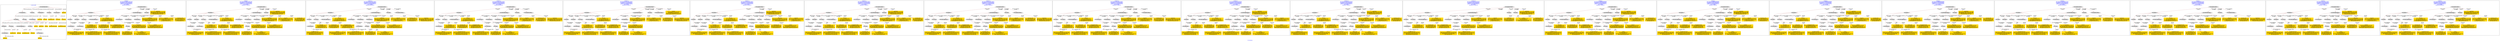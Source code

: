 digraph n0 {
fontcolor="blue"
remincross="true"
label="s21-s-met.json"
subgraph cluster_0 {
label="1-correct model"
n2[style="filled",color="white",fillcolor="lightgray",label="E12_Production1"];
n3[style="filled",color="white",fillcolor="lightgray",label="E21_Person1"];
n4[style="filled",color="white",fillcolor="lightgray",label="E55_Type1"];
n5[style="filled",color="white",fillcolor="lightgray",label="E52_Time-Span3"];
n6[style="filled",color="white",fillcolor="lightgray",label="E69_Death1"];
n7[style="filled",color="white",fillcolor="lightgray",label="E74_Group1"];
n8[style="filled",color="white",fillcolor="lightgray",label="E82_Actor_Appellation1"];
n9[style="filled",color="white",fillcolor="lightgray",label="E67_Birth1"];
n10[shape="plaintext",style="filled",fillcolor="gold",label="artistURI"];
n11[style="filled",color="white",fillcolor="lightgray",label="E22_Man-Made_Object1"];
n12[style="filled",color="white",fillcolor="lightgray",label="E35_Title1"];
n13[style="filled",color="white",fillcolor="lightgray",label="E8_Acquisition1"];
n14[style="filled",color="white",fillcolor="lightgray",label="E55_Type2"];
n15[style="filled",color="white",fillcolor="lightgray",label="E54_Dimension1"];
n16[shape="plaintext",style="filled",fillcolor="gold",label="objectURI"];
n17[shape="plaintext",style="filled",fillcolor="gold",label="artworkTitle"];
n18[style="filled",color="white",fillcolor="lightgray",label="E52_Time-Span1"];
n19[shape="plaintext",style="filled",fillcolor="gold",label="birthDate"];
n20[style="filled",color="white",fillcolor="lightgray",label="E52_Time-Span2"];
n21[shape="plaintext",style="filled",fillcolor="gold",label="deathDate"];
n22[shape="plaintext",style="filled",fillcolor="gold",label="dateOfStartOfCreation"];
n23[shape="plaintext",style="filled",fillcolor="gold",label="dateOfEndOfCreation"];
n24[shape="plaintext",style="filled",fillcolor="gold",label="dimensions"];
n25[shape="plaintext",style="filled",fillcolor="gold",label="medium_URI"];
n26[shape="plaintext",style="filled",fillcolor="gold",label="medium"];
n27[shape="plaintext",style="filled",fillcolor="gold",label="classification_URI"];
n28[shape="plaintext",style="filled",fillcolor="gold",label="classification"];
n29[shape="plaintext",style="filled",fillcolor="gold",label="nationality_URI"];
n30[shape="plaintext",style="filled",fillcolor="gold",label="nationality"];
n31[shape="plaintext",style="filled",fillcolor="gold",label="artistAppellationURI"];
n32[shape="plaintext",style="filled",fillcolor="gold",label="artistName"];
n33[shape="plaintext",style="filled",fillcolor="gold",label="creditLine"];
}
subgraph cluster_1 {
label="candidate 0\nlink coherence:0.8928571428571429\nnode coherence:0.9230769230769231\nconfidence:0.48699055783638323\nmapping score:0.5144669380822132\ncost:126.99892\n-precision:0.68-recall:0.61"
n35[style="filled",color="white",fillcolor="lightgray",label="E12_Production1"];
n36[style="filled",color="white",fillcolor="lightgray",label="E55_Type1"];
n37[style="filled",color="white",fillcolor="lightgray",label="E21_Person1"];
n38[style="filled",color="white",fillcolor="lightgray",label="E67_Birth1"];
n39[style="filled",color="white",fillcolor="lightgray",label="E69_Death1"];
n40[style="filled",color="white",fillcolor="lightgray",label="E74_Group1"];
n41[style="filled",color="white",fillcolor="lightgray",label="E82_Actor_Appellation1"];
n42[style="filled",color="white",fillcolor="lightgray",label="E22_Man-Made_Object1"];
n43[style="filled",color="white",fillcolor="lightgray",label="E54_Dimension1"];
n44[style="filled",color="white",fillcolor="lightgray",label="E8_Acquisition1"];
n45[style="filled",color="white",fillcolor="lightgray",label="E33_Linguistic_Object2"];
n46[style="filled",color="white",fillcolor="lightgray",label="E55_Type2"];
n47[style="filled",color="white",fillcolor="lightgray",label="E52_Time-Span1"];
n48[style="filled",color="white",fillcolor="lightgray",label="E52_Time-Span3"];
n49[shape="plaintext",style="filled",fillcolor="gold",label="artworkTitle\n[E22_Man-Made_Object,P3_has_note,0.353]\n[E73_Information_Object,P3_has_note,0.299]\n[E33_Linguistic_Object,P3_has_note,0.208]\n[E40_Legal_Body,label,0.14]"];
n50[shape="plaintext",style="filled",fillcolor="gold",label="artistAppellationURI\n[E82_Actor_Appellation,classLink,0.869]\n[E39_Actor,classLink,0.058]\n[E21_Person,classLink,0.056]\n[E30_Right,P3_has_note,0.017]"];
n51[shape="plaintext",style="filled",fillcolor="gold",label="classification\n[E33_Linguistic_Object,P3_has_note,0.298]\n[E22_Man-Made_Object,P3_has_note,0.289]\n[E73_Information_Object,P3_has_note,0.27]\n[E39_Actor,P3_has_note,0.143]"];
n52[shape="plaintext",style="filled",fillcolor="gold",label="medium_URI\n[E74_Group,classLink,0.355]\n[E55_Type,classLink,0.305]\n[E57_Material,classLink,0.288]\n[E55_Type,label,0.053]"];
n53[shape="plaintext",style="filled",fillcolor="gold",label="nationality\n[E74_Group,label,0.494]\n[E74_Group,classLink,0.294]\n[E55_Type,label,0.122]\n[E8_Acquisition,P3_has_note,0.09]"];
n54[shape="plaintext",style="filled",fillcolor="gold",label="birthDate\n[E52_Time-Span,P82b_end_of_the_end,0.544]\n[E52_Time-Span,P82_at_some_time_within,0.219]\n[E12_Production,P3_has_note,0.164]\n[E35_Title,label,0.073]"];
n55[shape="plaintext",style="filled",fillcolor="gold",label="classification_URI\n[E55_Type,classLink,0.485]\n[E74_Group,classLink,0.212]\n[E57_Material,classLink,0.171]\n[E55_Type,label,0.132]"];
n56[shape="plaintext",style="filled",fillcolor="gold",label="artistURI\n[E39_Actor,classLink,0.34]\n[E21_Person,classLink,0.329]\n[E82_Actor_Appellation,classLink,0.229]\n[E30_Right,P3_has_note,0.103]"];
n57[shape="plaintext",style="filled",fillcolor="gold",label="dateOfStartOfCreation\n[E52_Time-Span,P82b_end_of_the_end,0.477]\n[E52_Time-Span,P82_at_some_time_within,0.288]\n[E54_Dimension,P3_has_note,0.15]\n[E8_Acquisition,P3_has_note,0.084]"];
n58[shape="plaintext",style="filled",fillcolor="gold",label="objectURI\n[E22_Man-Made_Object,classLink,0.835]\n[E22_Man-Made_Object,P3_has_note,0.061]\n[E35_Title,label,0.053]\n[E30_Right,P3_has_note,0.051]"];
n59[shape="plaintext",style="filled",fillcolor="gold",label="dimensions\n[E54_Dimension,P3_has_note,0.801]\n[E22_Man-Made_Object,P3_has_note,0.08]\n[E22_Man-Made_Object,classLink,0.061]\n[E34_Inscription,P3_has_note,0.058]"];
n60[shape="plaintext",style="filled",fillcolor="gold",label="nationality_URI\n[E74_Group,classLink,0.678]\n[E55_Type,classLink,0.188]\n[E57_Material,classLink,0.086]\n[E55_Type,label,0.047]"];
n61[shape="plaintext",style="filled",fillcolor="gold",label="dateOfEndOfCreation\n[E52_Time-Span,P82b_end_of_the_end,0.477]\n[E52_Time-Span,P82_at_some_time_within,0.288]\n[E54_Dimension,P3_has_note,0.15]\n[E8_Acquisition,P3_has_note,0.084]"];
n62[shape="plaintext",style="filled",fillcolor="gold",label="creditLine\n[E8_Acquisition,P3_has_note,0.426]\n[E30_Right,P3_has_note,0.401]\n[E52_Time-Span,P82b_end_of_the_end,0.103]\n[E33_Linguistic_Object,P3_has_note,0.07]"];
n63[shape="plaintext",style="filled",fillcolor="gold",label="medium\n[E57_Material,label,0.311]\n[E55_Type,label,0.31]\n[E29_Design_or_Procedure,P3_has_note,0.223]\n[E57_Material,classLink,0.156]"];
}
subgraph cluster_2 {
label="candidate 1\nlink coherence:0.8928571428571429\nnode coherence:0.9230769230769231\nconfidence:0.45770030432390496\nmapping score:0.5047035202447204\ncost:126.99893\n-precision:0.57-recall:0.52"
n65[style="filled",color="white",fillcolor="lightgray",label="E12_Production1"];
n66[style="filled",color="white",fillcolor="lightgray",label="E55_Type1"];
n67[style="filled",color="white",fillcolor="lightgray",label="E21_Person1"];
n68[style="filled",color="white",fillcolor="lightgray",label="E67_Birth1"];
n69[style="filled",color="white",fillcolor="lightgray",label="E69_Death1"];
n70[style="filled",color="white",fillcolor="lightgray",label="E74_Group1"];
n71[style="filled",color="white",fillcolor="lightgray",label="E82_Actor_Appellation1"];
n72[style="filled",color="white",fillcolor="lightgray",label="E22_Man-Made_Object1"];
n73[style="filled",color="white",fillcolor="lightgray",label="E54_Dimension1"];
n74[style="filled",color="white",fillcolor="lightgray",label="E8_Acquisition1"];
n75[style="filled",color="white",fillcolor="lightgray",label="E33_Linguistic_Object1"];
n76[style="filled",color="white",fillcolor="lightgray",label="E55_Type3"];
n77[style="filled",color="white",fillcolor="lightgray",label="E52_Time-Span1"];
n78[style="filled",color="white",fillcolor="lightgray",label="E52_Time-Span3"];
n79[shape="plaintext",style="filled",fillcolor="gold",label="artworkTitle\n[E22_Man-Made_Object,P3_has_note,0.353]\n[E73_Information_Object,P3_has_note,0.299]\n[E33_Linguistic_Object,P3_has_note,0.208]\n[E40_Legal_Body,label,0.14]"];
n80[shape="plaintext",style="filled",fillcolor="gold",label="artistAppellationURI\n[E82_Actor_Appellation,classLink,0.869]\n[E39_Actor,classLink,0.058]\n[E21_Person,classLink,0.056]\n[E30_Right,P3_has_note,0.017]"];
n81[shape="plaintext",style="filled",fillcolor="gold",label="classification_URI\n[E55_Type,classLink,0.485]\n[E74_Group,classLink,0.212]\n[E57_Material,classLink,0.171]\n[E55_Type,label,0.132]"];
n82[shape="plaintext",style="filled",fillcolor="gold",label="nationality\n[E74_Group,label,0.494]\n[E74_Group,classLink,0.294]\n[E55_Type,label,0.122]\n[E8_Acquisition,P3_has_note,0.09]"];
n83[shape="plaintext",style="filled",fillcolor="gold",label="birthDate\n[E52_Time-Span,P82b_end_of_the_end,0.544]\n[E52_Time-Span,P82_at_some_time_within,0.219]\n[E12_Production,P3_has_note,0.164]\n[E35_Title,label,0.073]"];
n84[shape="plaintext",style="filled",fillcolor="gold",label="artistURI\n[E39_Actor,classLink,0.34]\n[E21_Person,classLink,0.329]\n[E82_Actor_Appellation,classLink,0.229]\n[E30_Right,P3_has_note,0.103]"];
n85[shape="plaintext",style="filled",fillcolor="gold",label="dateOfStartOfCreation\n[E52_Time-Span,P82b_end_of_the_end,0.477]\n[E52_Time-Span,P82_at_some_time_within,0.288]\n[E54_Dimension,P3_has_note,0.15]\n[E8_Acquisition,P3_has_note,0.084]"];
n86[shape="plaintext",style="filled",fillcolor="gold",label="objectURI\n[E22_Man-Made_Object,classLink,0.835]\n[E22_Man-Made_Object,P3_has_note,0.061]\n[E35_Title,label,0.053]\n[E30_Right,P3_has_note,0.051]"];
n87[shape="plaintext",style="filled",fillcolor="gold",label="nationality_URI\n[E74_Group,classLink,0.678]\n[E55_Type,classLink,0.188]\n[E57_Material,classLink,0.086]\n[E55_Type,label,0.047]"];
n88[shape="plaintext",style="filled",fillcolor="gold",label="dimensions\n[E54_Dimension,P3_has_note,0.801]\n[E22_Man-Made_Object,P3_has_note,0.08]\n[E22_Man-Made_Object,classLink,0.061]\n[E34_Inscription,P3_has_note,0.058]"];
n89[shape="plaintext",style="filled",fillcolor="gold",label="medium_URI\n[E74_Group,classLink,0.355]\n[E55_Type,classLink,0.305]\n[E57_Material,classLink,0.288]\n[E55_Type,label,0.053]"];
n90[shape="plaintext",style="filled",fillcolor="gold",label="dateOfEndOfCreation\n[E52_Time-Span,P82b_end_of_the_end,0.477]\n[E52_Time-Span,P82_at_some_time_within,0.288]\n[E54_Dimension,P3_has_note,0.15]\n[E8_Acquisition,P3_has_note,0.084]"];
n91[shape="plaintext",style="filled",fillcolor="gold",label="creditLine\n[E8_Acquisition,P3_has_note,0.426]\n[E30_Right,P3_has_note,0.401]\n[E52_Time-Span,P82b_end_of_the_end,0.103]\n[E33_Linguistic_Object,P3_has_note,0.07]"];
n92[shape="plaintext",style="filled",fillcolor="gold",label="medium\n[E57_Material,label,0.311]\n[E55_Type,label,0.31]\n[E29_Design_or_Procedure,P3_has_note,0.223]\n[E57_Material,classLink,0.156]"];
n93[shape="plaintext",style="filled",fillcolor="gold",label="classification\n[E33_Linguistic_Object,P3_has_note,0.298]\n[E22_Man-Made_Object,P3_has_note,0.289]\n[E73_Information_Object,P3_has_note,0.27]\n[E39_Actor,P3_has_note,0.143]"];
}
subgraph cluster_3 {
label="candidate 10\nlink coherence:0.8571428571428571\nnode coherence:0.9230769230769231\nconfidence:0.48699055783638323\nmapping score:0.5144669380822132\ncost:126.99898\n-precision:0.68-recall:0.61"
n95[style="filled",color="white",fillcolor="lightgray",label="E12_Production1"];
n96[style="filled",color="white",fillcolor="lightgray",label="E52_Time-Span2"];
n97[style="filled",color="white",fillcolor="lightgray",label="E55_Type1"];
n98[style="filled",color="white",fillcolor="lightgray",label="E21_Person1"];
n99[style="filled",color="white",fillcolor="lightgray",label="E67_Birth1"];
n100[style="filled",color="white",fillcolor="lightgray",label="E74_Group1"];
n101[style="filled",color="white",fillcolor="lightgray",label="E82_Actor_Appellation1"];
n102[style="filled",color="white",fillcolor="lightgray",label="E22_Man-Made_Object1"];
n103[style="filled",color="white",fillcolor="lightgray",label="E54_Dimension1"];
n104[style="filled",color="white",fillcolor="lightgray",label="E8_Acquisition1"];
n105[style="filled",color="white",fillcolor="lightgray",label="E33_Linguistic_Object2"];
n106[style="filled",color="white",fillcolor="lightgray",label="E55_Type2"];
n107[style="filled",color="white",fillcolor="lightgray",label="E52_Time-Span1"];
n108[style="filled",color="white",fillcolor="lightgray",label="E33_Linguistic_Object1"];
n109[shape="plaintext",style="filled",fillcolor="gold",label="artworkTitle\n[E22_Man-Made_Object,P3_has_note,0.353]\n[E73_Information_Object,P3_has_note,0.299]\n[E33_Linguistic_Object,P3_has_note,0.208]\n[E40_Legal_Body,label,0.14]"];
n110[shape="plaintext",style="filled",fillcolor="gold",label="birthDate\n[E52_Time-Span,P82b_end_of_the_end,0.544]\n[E52_Time-Span,P82_at_some_time_within,0.219]\n[E12_Production,P3_has_note,0.164]\n[E35_Title,label,0.073]"];
n111[shape="plaintext",style="filled",fillcolor="gold",label="artistAppellationURI\n[E82_Actor_Appellation,classLink,0.869]\n[E39_Actor,classLink,0.058]\n[E21_Person,classLink,0.056]\n[E30_Right,P3_has_note,0.017]"];
n112[shape="plaintext",style="filled",fillcolor="gold",label="medium_URI\n[E74_Group,classLink,0.355]\n[E55_Type,classLink,0.305]\n[E57_Material,classLink,0.288]\n[E55_Type,label,0.053]"];
n113[shape="plaintext",style="filled",fillcolor="gold",label="nationality\n[E74_Group,label,0.494]\n[E74_Group,classLink,0.294]\n[E55_Type,label,0.122]\n[E8_Acquisition,P3_has_note,0.09]"];
n114[shape="plaintext",style="filled",fillcolor="gold",label="classification_URI\n[E55_Type,classLink,0.485]\n[E74_Group,classLink,0.212]\n[E57_Material,classLink,0.171]\n[E55_Type,label,0.132]"];
n115[shape="plaintext",style="filled",fillcolor="gold",label="artistURI\n[E39_Actor,classLink,0.34]\n[E21_Person,classLink,0.329]\n[E82_Actor_Appellation,classLink,0.229]\n[E30_Right,P3_has_note,0.103]"];
n116[shape="plaintext",style="filled",fillcolor="gold",label="dateOfStartOfCreation\n[E52_Time-Span,P82b_end_of_the_end,0.477]\n[E52_Time-Span,P82_at_some_time_within,0.288]\n[E54_Dimension,P3_has_note,0.15]\n[E8_Acquisition,P3_has_note,0.084]"];
n117[shape="plaintext",style="filled",fillcolor="gold",label="objectURI\n[E22_Man-Made_Object,classLink,0.835]\n[E22_Man-Made_Object,P3_has_note,0.061]\n[E35_Title,label,0.053]\n[E30_Right,P3_has_note,0.051]"];
n118[shape="plaintext",style="filled",fillcolor="gold",label="dateOfEndOfCreation\n[E52_Time-Span,P82b_end_of_the_end,0.477]\n[E52_Time-Span,P82_at_some_time_within,0.288]\n[E54_Dimension,P3_has_note,0.15]\n[E8_Acquisition,P3_has_note,0.084]"];
n119[shape="plaintext",style="filled",fillcolor="gold",label="dimensions\n[E54_Dimension,P3_has_note,0.801]\n[E22_Man-Made_Object,P3_has_note,0.08]\n[E22_Man-Made_Object,classLink,0.061]\n[E34_Inscription,P3_has_note,0.058]"];
n120[shape="plaintext",style="filled",fillcolor="gold",label="nationality_URI\n[E74_Group,classLink,0.678]\n[E55_Type,classLink,0.188]\n[E57_Material,classLink,0.086]\n[E55_Type,label,0.047]"];
n121[shape="plaintext",style="filled",fillcolor="gold",label="creditLine\n[E8_Acquisition,P3_has_note,0.426]\n[E30_Right,P3_has_note,0.401]\n[E52_Time-Span,P82b_end_of_the_end,0.103]\n[E33_Linguistic_Object,P3_has_note,0.07]"];
n122[shape="plaintext",style="filled",fillcolor="gold",label="medium\n[E57_Material,label,0.311]\n[E55_Type,label,0.31]\n[E29_Design_or_Procedure,P3_has_note,0.223]\n[E57_Material,classLink,0.156]"];
n123[shape="plaintext",style="filled",fillcolor="gold",label="classification\n[E33_Linguistic_Object,P3_has_note,0.298]\n[E22_Man-Made_Object,P3_has_note,0.289]\n[E73_Information_Object,P3_has_note,0.27]\n[E39_Actor,P3_has_note,0.143]"];
}
subgraph cluster_4 {
label="candidate 11\nlink coherence:0.8571428571428571\nnode coherence:0.9230769230769231\nconfidence:0.48699055783638323\nmapping score:0.5144669380822132\ncost:225.99898\n-precision:0.68-recall:0.61"
n125[style="filled",color="white",fillcolor="lightgray",label="E12_Production1"];
n126[style="filled",color="white",fillcolor="lightgray",label="E52_Time-Span2"];
n127[style="filled",color="white",fillcolor="lightgray",label="E55_Type1"];
n128[style="filled",color="white",fillcolor="lightgray",label="E21_Person1"];
n129[style="filled",color="white",fillcolor="lightgray",label="E67_Birth1"];
n130[style="filled",color="white",fillcolor="lightgray",label="E74_Group1"];
n131[style="filled",color="white",fillcolor="lightgray",label="E82_Actor_Appellation1"];
n132[style="filled",color="white",fillcolor="lightgray",label="E22_Man-Made_Object1"];
n133[style="filled",color="white",fillcolor="lightgray",label="E54_Dimension1"];
n134[style="filled",color="white",fillcolor="lightgray",label="E8_Acquisition1"];
n135[style="filled",color="white",fillcolor="lightgray",label="E33_Linguistic_Object2"];
n136[style="filled",color="white",fillcolor="lightgray",label="E55_Type2"];
n137[style="filled",color="white",fillcolor="lightgray",label="E52_Time-Span1"];
n138[style="filled",color="white",fillcolor="lightgray",label="E33_Linguistic_Object1"];
n139[shape="plaintext",style="filled",fillcolor="gold",label="artworkTitle\n[E22_Man-Made_Object,P3_has_note,0.353]\n[E73_Information_Object,P3_has_note,0.299]\n[E33_Linguistic_Object,P3_has_note,0.208]\n[E40_Legal_Body,label,0.14]"];
n140[shape="plaintext",style="filled",fillcolor="gold",label="artistAppellationURI\n[E82_Actor_Appellation,classLink,0.869]\n[E39_Actor,classLink,0.058]\n[E21_Person,classLink,0.056]\n[E30_Right,P3_has_note,0.017]"];
n141[shape="plaintext",style="filled",fillcolor="gold",label="medium_URI\n[E74_Group,classLink,0.355]\n[E55_Type,classLink,0.305]\n[E57_Material,classLink,0.288]\n[E55_Type,label,0.053]"];
n142[shape="plaintext",style="filled",fillcolor="gold",label="nationality\n[E74_Group,label,0.494]\n[E74_Group,classLink,0.294]\n[E55_Type,label,0.122]\n[E8_Acquisition,P3_has_note,0.09]"];
n143[shape="plaintext",style="filled",fillcolor="gold",label="birthDate\n[E52_Time-Span,P82b_end_of_the_end,0.544]\n[E52_Time-Span,P82_at_some_time_within,0.219]\n[E12_Production,P3_has_note,0.164]\n[E35_Title,label,0.073]"];
n144[shape="plaintext",style="filled",fillcolor="gold",label="classification_URI\n[E55_Type,classLink,0.485]\n[E74_Group,classLink,0.212]\n[E57_Material,classLink,0.171]\n[E55_Type,label,0.132]"];
n145[shape="plaintext",style="filled",fillcolor="gold",label="artistURI\n[E39_Actor,classLink,0.34]\n[E21_Person,classLink,0.329]\n[E82_Actor_Appellation,classLink,0.229]\n[E30_Right,P3_has_note,0.103]"];
n146[shape="plaintext",style="filled",fillcolor="gold",label="dateOfEndOfCreation\n[E52_Time-Span,P82b_end_of_the_end,0.477]\n[E52_Time-Span,P82_at_some_time_within,0.288]\n[E54_Dimension,P3_has_note,0.15]\n[E8_Acquisition,P3_has_note,0.084]"];
n147[shape="plaintext",style="filled",fillcolor="gold",label="dateOfStartOfCreation\n[E52_Time-Span,P82b_end_of_the_end,0.477]\n[E52_Time-Span,P82_at_some_time_within,0.288]\n[E54_Dimension,P3_has_note,0.15]\n[E8_Acquisition,P3_has_note,0.084]"];
n148[shape="plaintext",style="filled",fillcolor="gold",label="objectURI\n[E22_Man-Made_Object,classLink,0.835]\n[E22_Man-Made_Object,P3_has_note,0.061]\n[E35_Title,label,0.053]\n[E30_Right,P3_has_note,0.051]"];
n149[shape="plaintext",style="filled",fillcolor="gold",label="dimensions\n[E54_Dimension,P3_has_note,0.801]\n[E22_Man-Made_Object,P3_has_note,0.08]\n[E22_Man-Made_Object,classLink,0.061]\n[E34_Inscription,P3_has_note,0.058]"];
n150[shape="plaintext",style="filled",fillcolor="gold",label="nationality_URI\n[E74_Group,classLink,0.678]\n[E55_Type,classLink,0.188]\n[E57_Material,classLink,0.086]\n[E55_Type,label,0.047]"];
n151[shape="plaintext",style="filled",fillcolor="gold",label="creditLine\n[E8_Acquisition,P3_has_note,0.426]\n[E30_Right,P3_has_note,0.401]\n[E52_Time-Span,P82b_end_of_the_end,0.103]\n[E33_Linguistic_Object,P3_has_note,0.07]"];
n152[shape="plaintext",style="filled",fillcolor="gold",label="medium\n[E57_Material,label,0.311]\n[E55_Type,label,0.31]\n[E29_Design_or_Procedure,P3_has_note,0.223]\n[E57_Material,classLink,0.156]"];
n153[shape="plaintext",style="filled",fillcolor="gold",label="classification\n[E33_Linguistic_Object,P3_has_note,0.298]\n[E22_Man-Made_Object,P3_has_note,0.289]\n[E73_Information_Object,P3_has_note,0.27]\n[E39_Actor,P3_has_note,0.143]"];
}
subgraph cluster_5 {
label="candidate 12\nlink coherence:0.8571428571428571\nnode coherence:0.9230769230769231\nconfidence:0.4632069590990839\nmapping score:0.5065390718364468\ncost:225.99901\n-precision:0.61-recall:0.55"
n155[style="filled",color="white",fillcolor="lightgray",label="E12_Production1"];
n156[style="filled",color="white",fillcolor="lightgray",label="E55_Type1"];
n157[style="filled",color="white",fillcolor="lightgray",label="E21_Person1"];
n158[style="filled",color="white",fillcolor="lightgray",label="E67_Birth1"];
n159[style="filled",color="white",fillcolor="lightgray",label="E69_Death1"];
n160[style="filled",color="white",fillcolor="lightgray",label="E74_Group1"];
n161[style="filled",color="white",fillcolor="lightgray",label="E82_Actor_Appellation1"];
n162[style="filled",color="white",fillcolor="lightgray",label="E22_Man-Made_Object1"];
n163[style="filled",color="white",fillcolor="lightgray",label="E54_Dimension1"];
n164[style="filled",color="white",fillcolor="lightgray",label="E33_Linguistic_Object2"];
n165[style="filled",color="white",fillcolor="lightgray",label="E55_Type2"];
n166[style="filled",color="white",fillcolor="lightgray",label="E52_Time-Span1"];
n167[style="filled",color="white",fillcolor="lightgray",label="E52_Time-Span3"];
n168[style="filled",color="white",fillcolor="lightgray",label="E33_Linguistic_Object1"];
n169[shape="plaintext",style="filled",fillcolor="gold",label="artworkTitle\n[E22_Man-Made_Object,P3_has_note,0.353]\n[E73_Information_Object,P3_has_note,0.299]\n[E33_Linguistic_Object,P3_has_note,0.208]\n[E40_Legal_Body,label,0.14]"];
n170[shape="plaintext",style="filled",fillcolor="gold",label="artistAppellationURI\n[E82_Actor_Appellation,classLink,0.869]\n[E39_Actor,classLink,0.058]\n[E21_Person,classLink,0.056]\n[E30_Right,P3_has_note,0.017]"];
n171[shape="plaintext",style="filled",fillcolor="gold",label="creditLine\n[E8_Acquisition,P3_has_note,0.426]\n[E30_Right,P3_has_note,0.401]\n[E52_Time-Span,P82b_end_of_the_end,0.103]\n[E33_Linguistic_Object,P3_has_note,0.07]"];
n172[shape="plaintext",style="filled",fillcolor="gold",label="medium_URI\n[E74_Group,classLink,0.355]\n[E55_Type,classLink,0.305]\n[E57_Material,classLink,0.288]\n[E55_Type,label,0.053]"];
n173[shape="plaintext",style="filled",fillcolor="gold",label="nationality\n[E74_Group,label,0.494]\n[E74_Group,classLink,0.294]\n[E55_Type,label,0.122]\n[E8_Acquisition,P3_has_note,0.09]"];
n174[shape="plaintext",style="filled",fillcolor="gold",label="birthDate\n[E52_Time-Span,P82b_end_of_the_end,0.544]\n[E52_Time-Span,P82_at_some_time_within,0.219]\n[E12_Production,P3_has_note,0.164]\n[E35_Title,label,0.073]"];
n175[shape="plaintext",style="filled",fillcolor="gold",label="classification_URI\n[E55_Type,classLink,0.485]\n[E74_Group,classLink,0.212]\n[E57_Material,classLink,0.171]\n[E55_Type,label,0.132]"];
n176[shape="plaintext",style="filled",fillcolor="gold",label="artistURI\n[E39_Actor,classLink,0.34]\n[E21_Person,classLink,0.329]\n[E82_Actor_Appellation,classLink,0.229]\n[E30_Right,P3_has_note,0.103]"];
n177[shape="plaintext",style="filled",fillcolor="gold",label="dateOfStartOfCreation\n[E52_Time-Span,P82b_end_of_the_end,0.477]\n[E52_Time-Span,P82_at_some_time_within,0.288]\n[E54_Dimension,P3_has_note,0.15]\n[E8_Acquisition,P3_has_note,0.084]"];
n178[shape="plaintext",style="filled",fillcolor="gold",label="objectURI\n[E22_Man-Made_Object,classLink,0.835]\n[E22_Man-Made_Object,P3_has_note,0.061]\n[E35_Title,label,0.053]\n[E30_Right,P3_has_note,0.051]"];
n179[shape="plaintext",style="filled",fillcolor="gold",label="dimensions\n[E54_Dimension,P3_has_note,0.801]\n[E22_Man-Made_Object,P3_has_note,0.08]\n[E22_Man-Made_Object,classLink,0.061]\n[E34_Inscription,P3_has_note,0.058]"];
n180[shape="plaintext",style="filled",fillcolor="gold",label="nationality_URI\n[E74_Group,classLink,0.678]\n[E55_Type,classLink,0.188]\n[E57_Material,classLink,0.086]\n[E55_Type,label,0.047]"];
n181[shape="plaintext",style="filled",fillcolor="gold",label="dateOfEndOfCreation\n[E52_Time-Span,P82b_end_of_the_end,0.477]\n[E52_Time-Span,P82_at_some_time_within,0.288]\n[E54_Dimension,P3_has_note,0.15]\n[E8_Acquisition,P3_has_note,0.084]"];
n182[shape="plaintext",style="filled",fillcolor="gold",label="medium\n[E57_Material,label,0.311]\n[E55_Type,label,0.31]\n[E29_Design_or_Procedure,P3_has_note,0.223]\n[E57_Material,classLink,0.156]"];
n183[shape="plaintext",style="filled",fillcolor="gold",label="classification\n[E33_Linguistic_Object,P3_has_note,0.298]\n[E22_Man-Made_Object,P3_has_note,0.289]\n[E73_Information_Object,P3_has_note,0.27]\n[E39_Actor,P3_has_note,0.143]"];
}
subgraph cluster_6 {
label="candidate 13\nlink coherence:0.8571428571428571\nnode coherence:0.9230769230769231\nconfidence:0.45770030432390496\nmapping score:0.5047035202447204\ncost:126.99891\n-precision:0.61-recall:0.55"
n185[style="filled",color="white",fillcolor="lightgray",label="E12_Production1"];
n186[style="filled",color="white",fillcolor="lightgray",label="E55_Type1"];
n187[style="filled",color="white",fillcolor="lightgray",label="E21_Person1"];
n188[style="filled",color="white",fillcolor="lightgray",label="E67_Birth1"];
n189[style="filled",color="white",fillcolor="lightgray",label="E69_Death1"];
n190[style="filled",color="white",fillcolor="lightgray",label="E74_Group1"];
n191[style="filled",color="white",fillcolor="lightgray",label="E82_Actor_Appellation1"];
n192[style="filled",color="white",fillcolor="lightgray",label="E22_Man-Made_Object1"];
n193[style="filled",color="white",fillcolor="lightgray",label="E54_Dimension1"];
n194[style="filled",color="white",fillcolor="lightgray",label="E55_Type2"];
n195[style="filled",color="white",fillcolor="lightgray",label="E8_Acquisition1"];
n196[style="filled",color="white",fillcolor="lightgray",label="E33_Linguistic_Object1"];
n197[style="filled",color="white",fillcolor="lightgray",label="E52_Time-Span1"];
n198[style="filled",color="white",fillcolor="lightgray",label="E52_Time-Span3"];
n199[shape="plaintext",style="filled",fillcolor="gold",label="artworkTitle\n[E22_Man-Made_Object,P3_has_note,0.353]\n[E73_Information_Object,P3_has_note,0.299]\n[E33_Linguistic_Object,P3_has_note,0.208]\n[E40_Legal_Body,label,0.14]"];
n200[shape="plaintext",style="filled",fillcolor="gold",label="artistAppellationURI\n[E82_Actor_Appellation,classLink,0.869]\n[E39_Actor,classLink,0.058]\n[E21_Person,classLink,0.056]\n[E30_Right,P3_has_note,0.017]"];
n201[shape="plaintext",style="filled",fillcolor="gold",label="classification_URI\n[E55_Type,classLink,0.485]\n[E74_Group,classLink,0.212]\n[E57_Material,classLink,0.171]\n[E55_Type,label,0.132]"];
n202[shape="plaintext",style="filled",fillcolor="gold",label="nationality\n[E74_Group,label,0.494]\n[E74_Group,classLink,0.294]\n[E55_Type,label,0.122]\n[E8_Acquisition,P3_has_note,0.09]"];
n203[shape="plaintext",style="filled",fillcolor="gold",label="birthDate\n[E52_Time-Span,P82b_end_of_the_end,0.544]\n[E52_Time-Span,P82_at_some_time_within,0.219]\n[E12_Production,P3_has_note,0.164]\n[E35_Title,label,0.073]"];
n204[shape="plaintext",style="filled",fillcolor="gold",label="nationality_URI\n[E74_Group,classLink,0.678]\n[E55_Type,classLink,0.188]\n[E57_Material,classLink,0.086]\n[E55_Type,label,0.047]"];
n205[shape="plaintext",style="filled",fillcolor="gold",label="artistURI\n[E39_Actor,classLink,0.34]\n[E21_Person,classLink,0.329]\n[E82_Actor_Appellation,classLink,0.229]\n[E30_Right,P3_has_note,0.103]"];
n206[shape="plaintext",style="filled",fillcolor="gold",label="dateOfStartOfCreation\n[E52_Time-Span,P82b_end_of_the_end,0.477]\n[E52_Time-Span,P82_at_some_time_within,0.288]\n[E54_Dimension,P3_has_note,0.15]\n[E8_Acquisition,P3_has_note,0.084]"];
n207[shape="plaintext",style="filled",fillcolor="gold",label="objectURI\n[E22_Man-Made_Object,classLink,0.835]\n[E22_Man-Made_Object,P3_has_note,0.061]\n[E35_Title,label,0.053]\n[E30_Right,P3_has_note,0.051]"];
n208[shape="plaintext",style="filled",fillcolor="gold",label="dimensions\n[E54_Dimension,P3_has_note,0.801]\n[E22_Man-Made_Object,P3_has_note,0.08]\n[E22_Man-Made_Object,classLink,0.061]\n[E34_Inscription,P3_has_note,0.058]"];
n209[shape="plaintext",style="filled",fillcolor="gold",label="medium_URI\n[E74_Group,classLink,0.355]\n[E55_Type,classLink,0.305]\n[E57_Material,classLink,0.288]\n[E55_Type,label,0.053]"];
n210[shape="plaintext",style="filled",fillcolor="gold",label="dateOfEndOfCreation\n[E52_Time-Span,P82b_end_of_the_end,0.477]\n[E52_Time-Span,P82_at_some_time_within,0.288]\n[E54_Dimension,P3_has_note,0.15]\n[E8_Acquisition,P3_has_note,0.084]"];
n211[shape="plaintext",style="filled",fillcolor="gold",label="creditLine\n[E8_Acquisition,P3_has_note,0.426]\n[E30_Right,P3_has_note,0.401]\n[E52_Time-Span,P82b_end_of_the_end,0.103]\n[E33_Linguistic_Object,P3_has_note,0.07]"];
n212[shape="plaintext",style="filled",fillcolor="gold",label="medium\n[E57_Material,label,0.311]\n[E55_Type,label,0.31]\n[E29_Design_or_Procedure,P3_has_note,0.223]\n[E57_Material,classLink,0.156]"];
n213[shape="plaintext",style="filled",fillcolor="gold",label="classification\n[E33_Linguistic_Object,P3_has_note,0.298]\n[E22_Man-Made_Object,P3_has_note,0.289]\n[E73_Information_Object,P3_has_note,0.27]\n[E39_Actor,P3_has_note,0.143]"];
}
subgraph cluster_7 {
label="candidate 14\nlink coherence:0.8571428571428571\nnode coherence:0.9230769230769231\nconfidence:0.45770030432390496\nmapping score:0.5047035202447204\ncost:126.99895\n-precision:0.57-recall:0.52"
n215[style="filled",color="white",fillcolor="lightgray",label="E12_Production1"];
n216[style="filled",color="white",fillcolor="lightgray",label="E55_Type1"];
n217[style="filled",color="white",fillcolor="lightgray",label="E21_Person1"];
n218[style="filled",color="white",fillcolor="lightgray",label="E67_Birth1"];
n219[style="filled",color="white",fillcolor="lightgray",label="E69_Death1"];
n220[style="filled",color="white",fillcolor="lightgray",label="E74_Group1"];
n221[style="filled",color="white",fillcolor="lightgray",label="E82_Actor_Appellation1"];
n222[style="filled",color="white",fillcolor="lightgray",label="E22_Man-Made_Object1"];
n223[style="filled",color="white",fillcolor="lightgray",label="E54_Dimension1"];
n224[style="filled",color="white",fillcolor="lightgray",label="E8_Acquisition1"];
n225[style="filled",color="white",fillcolor="lightgray",label="E33_Linguistic_Object1"];
n226[style="filled",color="white",fillcolor="lightgray",label="E55_Type2"];
n227[style="filled",color="white",fillcolor="lightgray",label="E52_Time-Span1"];
n228[style="filled",color="white",fillcolor="lightgray",label="E52_Time-Span3"];
n229[shape="plaintext",style="filled",fillcolor="gold",label="artworkTitle\n[E22_Man-Made_Object,P3_has_note,0.353]\n[E73_Information_Object,P3_has_note,0.299]\n[E33_Linguistic_Object,P3_has_note,0.208]\n[E40_Legal_Body,label,0.14]"];
n230[shape="plaintext",style="filled",fillcolor="gold",label="artistAppellationURI\n[E82_Actor_Appellation,classLink,0.869]\n[E39_Actor,classLink,0.058]\n[E21_Person,classLink,0.056]\n[E30_Right,P3_has_note,0.017]"];
n231[shape="plaintext",style="filled",fillcolor="gold",label="classification_URI\n[E55_Type,classLink,0.485]\n[E74_Group,classLink,0.212]\n[E57_Material,classLink,0.171]\n[E55_Type,label,0.132]"];
n232[shape="plaintext",style="filled",fillcolor="gold",label="nationality\n[E74_Group,label,0.494]\n[E74_Group,classLink,0.294]\n[E55_Type,label,0.122]\n[E8_Acquisition,P3_has_note,0.09]"];
n233[shape="plaintext",style="filled",fillcolor="gold",label="birthDate\n[E52_Time-Span,P82b_end_of_the_end,0.544]\n[E52_Time-Span,P82_at_some_time_within,0.219]\n[E12_Production,P3_has_note,0.164]\n[E35_Title,label,0.073]"];
n234[shape="plaintext",style="filled",fillcolor="gold",label="nationality_URI\n[E74_Group,classLink,0.678]\n[E55_Type,classLink,0.188]\n[E57_Material,classLink,0.086]\n[E55_Type,label,0.047]"];
n235[shape="plaintext",style="filled",fillcolor="gold",label="artistURI\n[E39_Actor,classLink,0.34]\n[E21_Person,classLink,0.329]\n[E82_Actor_Appellation,classLink,0.229]\n[E30_Right,P3_has_note,0.103]"];
n236[shape="plaintext",style="filled",fillcolor="gold",label="dateOfStartOfCreation\n[E52_Time-Span,P82b_end_of_the_end,0.477]\n[E52_Time-Span,P82_at_some_time_within,0.288]\n[E54_Dimension,P3_has_note,0.15]\n[E8_Acquisition,P3_has_note,0.084]"];
n237[shape="plaintext",style="filled",fillcolor="gold",label="objectURI\n[E22_Man-Made_Object,classLink,0.835]\n[E22_Man-Made_Object,P3_has_note,0.061]\n[E35_Title,label,0.053]\n[E30_Right,P3_has_note,0.051]"];
n238[shape="plaintext",style="filled",fillcolor="gold",label="dimensions\n[E54_Dimension,P3_has_note,0.801]\n[E22_Man-Made_Object,P3_has_note,0.08]\n[E22_Man-Made_Object,classLink,0.061]\n[E34_Inscription,P3_has_note,0.058]"];
n239[shape="plaintext",style="filled",fillcolor="gold",label="medium_URI\n[E74_Group,classLink,0.355]\n[E55_Type,classLink,0.305]\n[E57_Material,classLink,0.288]\n[E55_Type,label,0.053]"];
n240[shape="plaintext",style="filled",fillcolor="gold",label="dateOfEndOfCreation\n[E52_Time-Span,P82b_end_of_the_end,0.477]\n[E52_Time-Span,P82_at_some_time_within,0.288]\n[E54_Dimension,P3_has_note,0.15]\n[E8_Acquisition,P3_has_note,0.084]"];
n241[shape="plaintext",style="filled",fillcolor="gold",label="creditLine\n[E8_Acquisition,P3_has_note,0.426]\n[E30_Right,P3_has_note,0.401]\n[E52_Time-Span,P82b_end_of_the_end,0.103]\n[E33_Linguistic_Object,P3_has_note,0.07]"];
n242[shape="plaintext",style="filled",fillcolor="gold",label="medium\n[E57_Material,label,0.311]\n[E55_Type,label,0.31]\n[E29_Design_or_Procedure,P3_has_note,0.223]\n[E57_Material,classLink,0.156]"];
n243[shape="plaintext",style="filled",fillcolor="gold",label="classification\n[E33_Linguistic_Object,P3_has_note,0.298]\n[E22_Man-Made_Object,P3_has_note,0.289]\n[E73_Information_Object,P3_has_note,0.27]\n[E39_Actor,P3_has_note,0.143]"];
}
subgraph cluster_8 {
label="candidate 15\nlink coherence:0.8571428571428571\nnode coherence:0.9230769230769231\nconfidence:0.45770030432390496\nmapping score:0.5047035202447204\ncost:225.99898\n-precision:0.57-recall:0.52"
n245[style="filled",color="white",fillcolor="lightgray",label="E12_Production1"];
n246[style="filled",color="white",fillcolor="lightgray",label="E52_Time-Span2"];
n247[style="filled",color="white",fillcolor="lightgray",label="E55_Type1"];
n248[style="filled",color="white",fillcolor="lightgray",label="E21_Person1"];
n249[style="filled",color="white",fillcolor="lightgray",label="E67_Birth1"];
n250[style="filled",color="white",fillcolor="lightgray",label="E74_Group1"];
n251[style="filled",color="white",fillcolor="lightgray",label="E82_Actor_Appellation1"];
n252[style="filled",color="white",fillcolor="lightgray",label="E22_Man-Made_Object1"];
n253[style="filled",color="white",fillcolor="lightgray",label="E54_Dimension1"];
n254[style="filled",color="white",fillcolor="lightgray",label="E8_Acquisition1"];
n255[style="filled",color="white",fillcolor="lightgray",label="E33_Linguistic_Object2"];
n256[style="filled",color="white",fillcolor="lightgray",label="E55_Type2"];
n257[style="filled",color="white",fillcolor="lightgray",label="E52_Time-Span1"];
n258[style="filled",color="white",fillcolor="lightgray",label="E33_Linguistic_Object1"];
n259[shape="plaintext",style="filled",fillcolor="gold",label="artworkTitle\n[E22_Man-Made_Object,P3_has_note,0.353]\n[E73_Information_Object,P3_has_note,0.299]\n[E33_Linguistic_Object,P3_has_note,0.208]\n[E40_Legal_Body,label,0.14]"];
n260[shape="plaintext",style="filled",fillcolor="gold",label="artistAppellationURI\n[E82_Actor_Appellation,classLink,0.869]\n[E39_Actor,classLink,0.058]\n[E21_Person,classLink,0.056]\n[E30_Right,P3_has_note,0.017]"];
n261[shape="plaintext",style="filled",fillcolor="gold",label="classification_URI\n[E55_Type,classLink,0.485]\n[E74_Group,classLink,0.212]\n[E57_Material,classLink,0.171]\n[E55_Type,label,0.132]"];
n262[shape="plaintext",style="filled",fillcolor="gold",label="nationality\n[E74_Group,label,0.494]\n[E74_Group,classLink,0.294]\n[E55_Type,label,0.122]\n[E8_Acquisition,P3_has_note,0.09]"];
n263[shape="plaintext",style="filled",fillcolor="gold",label="birthDate\n[E52_Time-Span,P82b_end_of_the_end,0.544]\n[E52_Time-Span,P82_at_some_time_within,0.219]\n[E12_Production,P3_has_note,0.164]\n[E35_Title,label,0.073]"];
n264[shape="plaintext",style="filled",fillcolor="gold",label="nationality_URI\n[E74_Group,classLink,0.678]\n[E55_Type,classLink,0.188]\n[E57_Material,classLink,0.086]\n[E55_Type,label,0.047]"];
n265[shape="plaintext",style="filled",fillcolor="gold",label="artistURI\n[E39_Actor,classLink,0.34]\n[E21_Person,classLink,0.329]\n[E82_Actor_Appellation,classLink,0.229]\n[E30_Right,P3_has_note,0.103]"];
n266[shape="plaintext",style="filled",fillcolor="gold",label="dateOfEndOfCreation\n[E52_Time-Span,P82b_end_of_the_end,0.477]\n[E52_Time-Span,P82_at_some_time_within,0.288]\n[E54_Dimension,P3_has_note,0.15]\n[E8_Acquisition,P3_has_note,0.084]"];
n267[shape="plaintext",style="filled",fillcolor="gold",label="dateOfStartOfCreation\n[E52_Time-Span,P82b_end_of_the_end,0.477]\n[E52_Time-Span,P82_at_some_time_within,0.288]\n[E54_Dimension,P3_has_note,0.15]\n[E8_Acquisition,P3_has_note,0.084]"];
n268[shape="plaintext",style="filled",fillcolor="gold",label="objectURI\n[E22_Man-Made_Object,classLink,0.835]\n[E22_Man-Made_Object,P3_has_note,0.061]\n[E35_Title,label,0.053]\n[E30_Right,P3_has_note,0.051]"];
n269[shape="plaintext",style="filled",fillcolor="gold",label="dimensions\n[E54_Dimension,P3_has_note,0.801]\n[E22_Man-Made_Object,P3_has_note,0.08]\n[E22_Man-Made_Object,classLink,0.061]\n[E34_Inscription,P3_has_note,0.058]"];
n270[shape="plaintext",style="filled",fillcolor="gold",label="medium_URI\n[E74_Group,classLink,0.355]\n[E55_Type,classLink,0.305]\n[E57_Material,classLink,0.288]\n[E55_Type,label,0.053]"];
n271[shape="plaintext",style="filled",fillcolor="gold",label="creditLine\n[E8_Acquisition,P3_has_note,0.426]\n[E30_Right,P3_has_note,0.401]\n[E52_Time-Span,P82b_end_of_the_end,0.103]\n[E33_Linguistic_Object,P3_has_note,0.07]"];
n272[shape="plaintext",style="filled",fillcolor="gold",label="medium\n[E57_Material,label,0.311]\n[E55_Type,label,0.31]\n[E29_Design_or_Procedure,P3_has_note,0.223]\n[E57_Material,classLink,0.156]"];
n273[shape="plaintext",style="filled",fillcolor="gold",label="classification\n[E33_Linguistic_Object,P3_has_note,0.298]\n[E22_Man-Made_Object,P3_has_note,0.289]\n[E73_Information_Object,P3_has_note,0.27]\n[E39_Actor,P3_has_note,0.143]"];
}
subgraph cluster_9 {
label="candidate 16\nlink coherence:0.8571428571428571\nnode coherence:0.9230769230769231\nconfidence:0.45770030432390496\nmapping score:0.5047035202447204\ncost:225.99899\n-precision:0.57-recall:0.52"
n275[style="filled",color="white",fillcolor="lightgray",label="E12_Production1"];
n276[style="filled",color="white",fillcolor="lightgray",label="E52_Time-Span2"];
n277[style="filled",color="white",fillcolor="lightgray",label="E55_Type1"];
n278[style="filled",color="white",fillcolor="lightgray",label="E21_Person1"];
n279[style="filled",color="white",fillcolor="lightgray",label="E67_Birth1"];
n280[style="filled",color="white",fillcolor="lightgray",label="E74_Group1"];
n281[style="filled",color="white",fillcolor="lightgray",label="E82_Actor_Appellation1"];
n282[style="filled",color="white",fillcolor="lightgray",label="E22_Man-Made_Object1"];
n283[style="filled",color="white",fillcolor="lightgray",label="E54_Dimension1"];
n284[style="filled",color="white",fillcolor="lightgray",label="E8_Acquisition1"];
n285[style="filled",color="white",fillcolor="lightgray",label="E33_Linguistic_Object1"];
n286[style="filled",color="white",fillcolor="lightgray",label="E55_Type3"];
n287[style="filled",color="white",fillcolor="lightgray",label="E52_Time-Span1"];
n288[style="filled",color="white",fillcolor="lightgray",label="E33_Linguistic_Object2"];
n289[shape="plaintext",style="filled",fillcolor="gold",label="artworkTitle\n[E22_Man-Made_Object,P3_has_note,0.353]\n[E73_Information_Object,P3_has_note,0.299]\n[E33_Linguistic_Object,P3_has_note,0.208]\n[E40_Legal_Body,label,0.14]"];
n290[shape="plaintext",style="filled",fillcolor="gold",label="artistAppellationURI\n[E82_Actor_Appellation,classLink,0.869]\n[E39_Actor,classLink,0.058]\n[E21_Person,classLink,0.056]\n[E30_Right,P3_has_note,0.017]"];
n291[shape="plaintext",style="filled",fillcolor="gold",label="classification\n[E33_Linguistic_Object,P3_has_note,0.298]\n[E22_Man-Made_Object,P3_has_note,0.289]\n[E73_Information_Object,P3_has_note,0.27]\n[E39_Actor,P3_has_note,0.143]"];
n292[shape="plaintext",style="filled",fillcolor="gold",label="classification_URI\n[E55_Type,classLink,0.485]\n[E74_Group,classLink,0.212]\n[E57_Material,classLink,0.171]\n[E55_Type,label,0.132]"];
n293[shape="plaintext",style="filled",fillcolor="gold",label="nationality\n[E74_Group,label,0.494]\n[E74_Group,classLink,0.294]\n[E55_Type,label,0.122]\n[E8_Acquisition,P3_has_note,0.09]"];
n294[shape="plaintext",style="filled",fillcolor="gold",label="birthDate\n[E52_Time-Span,P82b_end_of_the_end,0.544]\n[E52_Time-Span,P82_at_some_time_within,0.219]\n[E12_Production,P3_has_note,0.164]\n[E35_Title,label,0.073]"];
n295[shape="plaintext",style="filled",fillcolor="gold",label="artistURI\n[E39_Actor,classLink,0.34]\n[E21_Person,classLink,0.329]\n[E82_Actor_Appellation,classLink,0.229]\n[E30_Right,P3_has_note,0.103]"];
n296[shape="plaintext",style="filled",fillcolor="gold",label="dateOfEndOfCreation\n[E52_Time-Span,P82b_end_of_the_end,0.477]\n[E52_Time-Span,P82_at_some_time_within,0.288]\n[E54_Dimension,P3_has_note,0.15]\n[E8_Acquisition,P3_has_note,0.084]"];
n297[shape="plaintext",style="filled",fillcolor="gold",label="dateOfStartOfCreation\n[E52_Time-Span,P82b_end_of_the_end,0.477]\n[E52_Time-Span,P82_at_some_time_within,0.288]\n[E54_Dimension,P3_has_note,0.15]\n[E8_Acquisition,P3_has_note,0.084]"];
n298[shape="plaintext",style="filled",fillcolor="gold",label="objectURI\n[E22_Man-Made_Object,classLink,0.835]\n[E22_Man-Made_Object,P3_has_note,0.061]\n[E35_Title,label,0.053]\n[E30_Right,P3_has_note,0.051]"];
n299[shape="plaintext",style="filled",fillcolor="gold",label="nationality_URI\n[E74_Group,classLink,0.678]\n[E55_Type,classLink,0.188]\n[E57_Material,classLink,0.086]\n[E55_Type,label,0.047]"];
n300[shape="plaintext",style="filled",fillcolor="gold",label="dimensions\n[E54_Dimension,P3_has_note,0.801]\n[E22_Man-Made_Object,P3_has_note,0.08]\n[E22_Man-Made_Object,classLink,0.061]\n[E34_Inscription,P3_has_note,0.058]"];
n301[shape="plaintext",style="filled",fillcolor="gold",label="medium_URI\n[E74_Group,classLink,0.355]\n[E55_Type,classLink,0.305]\n[E57_Material,classLink,0.288]\n[E55_Type,label,0.053]"];
n302[shape="plaintext",style="filled",fillcolor="gold",label="creditLine\n[E8_Acquisition,P3_has_note,0.426]\n[E30_Right,P3_has_note,0.401]\n[E52_Time-Span,P82b_end_of_the_end,0.103]\n[E33_Linguistic_Object,P3_has_note,0.07]"];
n303[shape="plaintext",style="filled",fillcolor="gold",label="medium\n[E57_Material,label,0.311]\n[E55_Type,label,0.31]\n[E29_Design_or_Procedure,P3_has_note,0.223]\n[E57_Material,classLink,0.156]"];
}
subgraph cluster_10 {
label="candidate 17\nlink coherence:0.8518518518518519\nnode coherence:0.9230769230769231\nconfidence:0.48699055783638323\nmapping score:0.5144669380822132\ncost:26.99897\n-precision:0.74-recall:0.65"
n305[style="filled",color="white",fillcolor="lightgray",label="E12_Production1"];
n306[style="filled",color="white",fillcolor="lightgray",label="E52_Time-Span2"];
n307[style="filled",color="white",fillcolor="lightgray",label="E55_Type1"];
n308[style="filled",color="white",fillcolor="lightgray",label="E21_Person1"];
n309[style="filled",color="white",fillcolor="lightgray",label="E67_Birth1"];
n310[style="filled",color="white",fillcolor="lightgray",label="E74_Group1"];
n311[style="filled",color="white",fillcolor="lightgray",label="E82_Actor_Appellation1"];
n312[style="filled",color="white",fillcolor="lightgray",label="E22_Man-Made_Object1"];
n313[style="filled",color="white",fillcolor="lightgray",label="E54_Dimension1"];
n314[style="filled",color="white",fillcolor="lightgray",label="E55_Type2"];
n315[style="filled",color="white",fillcolor="lightgray",label="E8_Acquisition1"];
n316[style="filled",color="white",fillcolor="lightgray",label="E33_Linguistic_Object1"];
n317[style="filled",color="white",fillcolor="lightgray",label="E52_Time-Span1"];
n318[shape="plaintext",style="filled",fillcolor="gold",label="artworkTitle\n[E22_Man-Made_Object,P3_has_note,0.353]\n[E73_Information_Object,P3_has_note,0.299]\n[E33_Linguistic_Object,P3_has_note,0.208]\n[E40_Legal_Body,label,0.14]"];
n319[shape="plaintext",style="filled",fillcolor="gold",label="birthDate\n[E52_Time-Span,P82b_end_of_the_end,0.544]\n[E52_Time-Span,P82_at_some_time_within,0.219]\n[E12_Production,P3_has_note,0.164]\n[E35_Title,label,0.073]"];
n320[shape="plaintext",style="filled",fillcolor="gold",label="artistAppellationURI\n[E82_Actor_Appellation,classLink,0.869]\n[E39_Actor,classLink,0.058]\n[E21_Person,classLink,0.056]\n[E30_Right,P3_has_note,0.017]"];
n321[shape="plaintext",style="filled",fillcolor="gold",label="medium_URI\n[E74_Group,classLink,0.355]\n[E55_Type,classLink,0.305]\n[E57_Material,classLink,0.288]\n[E55_Type,label,0.053]"];
n322[shape="plaintext",style="filled",fillcolor="gold",label="nationality\n[E74_Group,label,0.494]\n[E74_Group,classLink,0.294]\n[E55_Type,label,0.122]\n[E8_Acquisition,P3_has_note,0.09]"];
n323[shape="plaintext",style="filled",fillcolor="gold",label="classification_URI\n[E55_Type,classLink,0.485]\n[E74_Group,classLink,0.212]\n[E57_Material,classLink,0.171]\n[E55_Type,label,0.132]"];
n324[shape="plaintext",style="filled",fillcolor="gold",label="artistURI\n[E39_Actor,classLink,0.34]\n[E21_Person,classLink,0.329]\n[E82_Actor_Appellation,classLink,0.229]\n[E30_Right,P3_has_note,0.103]"];
n325[shape="plaintext",style="filled",fillcolor="gold",label="dateOfStartOfCreation\n[E52_Time-Span,P82b_end_of_the_end,0.477]\n[E52_Time-Span,P82_at_some_time_within,0.288]\n[E54_Dimension,P3_has_note,0.15]\n[E8_Acquisition,P3_has_note,0.084]"];
n326[shape="plaintext",style="filled",fillcolor="gold",label="objectURI\n[E22_Man-Made_Object,classLink,0.835]\n[E22_Man-Made_Object,P3_has_note,0.061]\n[E35_Title,label,0.053]\n[E30_Right,P3_has_note,0.051]"];
n327[shape="plaintext",style="filled",fillcolor="gold",label="dateOfEndOfCreation\n[E52_Time-Span,P82b_end_of_the_end,0.477]\n[E52_Time-Span,P82_at_some_time_within,0.288]\n[E54_Dimension,P3_has_note,0.15]\n[E8_Acquisition,P3_has_note,0.084]"];
n328[shape="plaintext",style="filled",fillcolor="gold",label="dimensions\n[E54_Dimension,P3_has_note,0.801]\n[E22_Man-Made_Object,P3_has_note,0.08]\n[E22_Man-Made_Object,classLink,0.061]\n[E34_Inscription,P3_has_note,0.058]"];
n329[shape="plaintext",style="filled",fillcolor="gold",label="nationality_URI\n[E74_Group,classLink,0.678]\n[E55_Type,classLink,0.188]\n[E57_Material,classLink,0.086]\n[E55_Type,label,0.047]"];
n330[shape="plaintext",style="filled",fillcolor="gold",label="creditLine\n[E8_Acquisition,P3_has_note,0.426]\n[E30_Right,P3_has_note,0.401]\n[E52_Time-Span,P82b_end_of_the_end,0.103]\n[E33_Linguistic_Object,P3_has_note,0.07]"];
n331[shape="plaintext",style="filled",fillcolor="gold",label="medium\n[E57_Material,label,0.311]\n[E55_Type,label,0.31]\n[E29_Design_or_Procedure,P3_has_note,0.223]\n[E57_Material,classLink,0.156]"];
n332[shape="plaintext",style="filled",fillcolor="gold",label="classification\n[E33_Linguistic_Object,P3_has_note,0.298]\n[E22_Man-Made_Object,P3_has_note,0.289]\n[E73_Information_Object,P3_has_note,0.27]\n[E39_Actor,P3_has_note,0.143]"];
}
subgraph cluster_11 {
label="candidate 18\nlink coherence:0.8518518518518519\nnode coherence:0.9230769230769231\nconfidence:0.48699055783638323\nmapping score:0.5144669380822132\ncost:26.99901\n-precision:0.7-recall:0.61"
n334[style="filled",color="white",fillcolor="lightgray",label="E12_Production1"];
n335[style="filled",color="white",fillcolor="lightgray",label="E52_Time-Span2"];
n336[style="filled",color="white",fillcolor="lightgray",label="E55_Type1"];
n337[style="filled",color="white",fillcolor="lightgray",label="E21_Person1"];
n338[style="filled",color="white",fillcolor="lightgray",label="E67_Birth1"];
n339[style="filled",color="white",fillcolor="lightgray",label="E74_Group1"];
n340[style="filled",color="white",fillcolor="lightgray",label="E82_Actor_Appellation1"];
n341[style="filled",color="white",fillcolor="lightgray",label="E22_Man-Made_Object1"];
n342[style="filled",color="white",fillcolor="lightgray",label="E54_Dimension1"];
n343[style="filled",color="white",fillcolor="lightgray",label="E8_Acquisition1"];
n344[style="filled",color="white",fillcolor="lightgray",label="E33_Linguistic_Object1"];
n345[style="filled",color="white",fillcolor="lightgray",label="E55_Type2"];
n346[style="filled",color="white",fillcolor="lightgray",label="E52_Time-Span1"];
n347[shape="plaintext",style="filled",fillcolor="gold",label="artworkTitle\n[E22_Man-Made_Object,P3_has_note,0.353]\n[E73_Information_Object,P3_has_note,0.299]\n[E33_Linguistic_Object,P3_has_note,0.208]\n[E40_Legal_Body,label,0.14]"];
n348[shape="plaintext",style="filled",fillcolor="gold",label="birthDate\n[E52_Time-Span,P82b_end_of_the_end,0.544]\n[E52_Time-Span,P82_at_some_time_within,0.219]\n[E12_Production,P3_has_note,0.164]\n[E35_Title,label,0.073]"];
n349[shape="plaintext",style="filled",fillcolor="gold",label="artistAppellationURI\n[E82_Actor_Appellation,classLink,0.869]\n[E39_Actor,classLink,0.058]\n[E21_Person,classLink,0.056]\n[E30_Right,P3_has_note,0.017]"];
n350[shape="plaintext",style="filled",fillcolor="gold",label="medium_URI\n[E74_Group,classLink,0.355]\n[E55_Type,classLink,0.305]\n[E57_Material,classLink,0.288]\n[E55_Type,label,0.053]"];
n351[shape="plaintext",style="filled",fillcolor="gold",label="nationality\n[E74_Group,label,0.494]\n[E74_Group,classLink,0.294]\n[E55_Type,label,0.122]\n[E8_Acquisition,P3_has_note,0.09]"];
n352[shape="plaintext",style="filled",fillcolor="gold",label="classification_URI\n[E55_Type,classLink,0.485]\n[E74_Group,classLink,0.212]\n[E57_Material,classLink,0.171]\n[E55_Type,label,0.132]"];
n353[shape="plaintext",style="filled",fillcolor="gold",label="artistURI\n[E39_Actor,classLink,0.34]\n[E21_Person,classLink,0.329]\n[E82_Actor_Appellation,classLink,0.229]\n[E30_Right,P3_has_note,0.103]"];
n354[shape="plaintext",style="filled",fillcolor="gold",label="dateOfStartOfCreation\n[E52_Time-Span,P82b_end_of_the_end,0.477]\n[E52_Time-Span,P82_at_some_time_within,0.288]\n[E54_Dimension,P3_has_note,0.15]\n[E8_Acquisition,P3_has_note,0.084]"];
n355[shape="plaintext",style="filled",fillcolor="gold",label="objectURI\n[E22_Man-Made_Object,classLink,0.835]\n[E22_Man-Made_Object,P3_has_note,0.061]\n[E35_Title,label,0.053]\n[E30_Right,P3_has_note,0.051]"];
n356[shape="plaintext",style="filled",fillcolor="gold",label="dateOfEndOfCreation\n[E52_Time-Span,P82b_end_of_the_end,0.477]\n[E52_Time-Span,P82_at_some_time_within,0.288]\n[E54_Dimension,P3_has_note,0.15]\n[E8_Acquisition,P3_has_note,0.084]"];
n357[shape="plaintext",style="filled",fillcolor="gold",label="dimensions\n[E54_Dimension,P3_has_note,0.801]\n[E22_Man-Made_Object,P3_has_note,0.08]\n[E22_Man-Made_Object,classLink,0.061]\n[E34_Inscription,P3_has_note,0.058]"];
n358[shape="plaintext",style="filled",fillcolor="gold",label="nationality_URI\n[E74_Group,classLink,0.678]\n[E55_Type,classLink,0.188]\n[E57_Material,classLink,0.086]\n[E55_Type,label,0.047]"];
n359[shape="plaintext",style="filled",fillcolor="gold",label="creditLine\n[E8_Acquisition,P3_has_note,0.426]\n[E30_Right,P3_has_note,0.401]\n[E52_Time-Span,P82b_end_of_the_end,0.103]\n[E33_Linguistic_Object,P3_has_note,0.07]"];
n360[shape="plaintext",style="filled",fillcolor="gold",label="medium\n[E57_Material,label,0.311]\n[E55_Type,label,0.31]\n[E29_Design_or_Procedure,P3_has_note,0.223]\n[E57_Material,classLink,0.156]"];
n361[shape="plaintext",style="filled",fillcolor="gold",label="classification\n[E33_Linguistic_Object,P3_has_note,0.298]\n[E22_Man-Made_Object,P3_has_note,0.289]\n[E73_Information_Object,P3_has_note,0.27]\n[E39_Actor,P3_has_note,0.143]"];
}
subgraph cluster_12 {
label="candidate 19\nlink coherence:0.8518518518518519\nnode coherence:0.9230769230769231\nconfidence:0.48699055783638323\nmapping score:0.5144669380822132\ncost:26.99907\n-precision:0.67-recall:0.58"
n363[style="filled",color="white",fillcolor="lightgray",label="E12_Production1"];
n364[style="filled",color="white",fillcolor="lightgray",label="E52_Time-Span2"];
n365[style="filled",color="white",fillcolor="lightgray",label="E21_Person1"];
n366[style="filled",color="white",fillcolor="lightgray",label="E67_Birth1"];
n367[style="filled",color="white",fillcolor="lightgray",label="E74_Group1"];
n368[style="filled",color="white",fillcolor="lightgray",label="E82_Actor_Appellation1"];
n369[style="filled",color="white",fillcolor="lightgray",label="E22_Man-Made_Object1"];
n370[style="filled",color="white",fillcolor="lightgray",label="E54_Dimension1"];
n371[style="filled",color="white",fillcolor="lightgray",label="E8_Acquisition1"];
n372[style="filled",color="white",fillcolor="lightgray",label="E33_Linguistic_Object2"];
n373[style="filled",color="white",fillcolor="lightgray",label="E55_Type1"];
n374[style="filled",color="white",fillcolor="lightgray",label="E55_Type2"];
n375[style="filled",color="white",fillcolor="lightgray",label="E52_Time-Span1"];
n376[shape="plaintext",style="filled",fillcolor="gold",label="artworkTitle\n[E22_Man-Made_Object,P3_has_note,0.353]\n[E73_Information_Object,P3_has_note,0.299]\n[E33_Linguistic_Object,P3_has_note,0.208]\n[E40_Legal_Body,label,0.14]"];
n377[shape="plaintext",style="filled",fillcolor="gold",label="birthDate\n[E52_Time-Span,P82b_end_of_the_end,0.544]\n[E52_Time-Span,P82_at_some_time_within,0.219]\n[E12_Production,P3_has_note,0.164]\n[E35_Title,label,0.073]"];
n378[shape="plaintext",style="filled",fillcolor="gold",label="artistAppellationURI\n[E82_Actor_Appellation,classLink,0.869]\n[E39_Actor,classLink,0.058]\n[E21_Person,classLink,0.056]\n[E30_Right,P3_has_note,0.017]"];
n379[shape="plaintext",style="filled",fillcolor="gold",label="classification\n[E33_Linguistic_Object,P3_has_note,0.298]\n[E22_Man-Made_Object,P3_has_note,0.289]\n[E73_Information_Object,P3_has_note,0.27]\n[E39_Actor,P3_has_note,0.143]"];
n380[shape="plaintext",style="filled",fillcolor="gold",label="medium_URI\n[E74_Group,classLink,0.355]\n[E55_Type,classLink,0.305]\n[E57_Material,classLink,0.288]\n[E55_Type,label,0.053]"];
n381[shape="plaintext",style="filled",fillcolor="gold",label="nationality\n[E74_Group,label,0.494]\n[E74_Group,classLink,0.294]\n[E55_Type,label,0.122]\n[E8_Acquisition,P3_has_note,0.09]"];
n382[shape="plaintext",style="filled",fillcolor="gold",label="classification_URI\n[E55_Type,classLink,0.485]\n[E74_Group,classLink,0.212]\n[E57_Material,classLink,0.171]\n[E55_Type,label,0.132]"];
n383[shape="plaintext",style="filled",fillcolor="gold",label="artistURI\n[E39_Actor,classLink,0.34]\n[E21_Person,classLink,0.329]\n[E82_Actor_Appellation,classLink,0.229]\n[E30_Right,P3_has_note,0.103]"];
n384[shape="plaintext",style="filled",fillcolor="gold",label="dateOfStartOfCreation\n[E52_Time-Span,P82b_end_of_the_end,0.477]\n[E52_Time-Span,P82_at_some_time_within,0.288]\n[E54_Dimension,P3_has_note,0.15]\n[E8_Acquisition,P3_has_note,0.084]"];
n385[shape="plaintext",style="filled",fillcolor="gold",label="objectURI\n[E22_Man-Made_Object,classLink,0.835]\n[E22_Man-Made_Object,P3_has_note,0.061]\n[E35_Title,label,0.053]\n[E30_Right,P3_has_note,0.051]"];
n386[shape="plaintext",style="filled",fillcolor="gold",label="dateOfEndOfCreation\n[E52_Time-Span,P82b_end_of_the_end,0.477]\n[E52_Time-Span,P82_at_some_time_within,0.288]\n[E54_Dimension,P3_has_note,0.15]\n[E8_Acquisition,P3_has_note,0.084]"];
n387[shape="plaintext",style="filled",fillcolor="gold",label="dimensions\n[E54_Dimension,P3_has_note,0.801]\n[E22_Man-Made_Object,P3_has_note,0.08]\n[E22_Man-Made_Object,classLink,0.061]\n[E34_Inscription,P3_has_note,0.058]"];
n388[shape="plaintext",style="filled",fillcolor="gold",label="nationality_URI\n[E74_Group,classLink,0.678]\n[E55_Type,classLink,0.188]\n[E57_Material,classLink,0.086]\n[E55_Type,label,0.047]"];
n389[shape="plaintext",style="filled",fillcolor="gold",label="creditLine\n[E8_Acquisition,P3_has_note,0.426]\n[E30_Right,P3_has_note,0.401]\n[E52_Time-Span,P82b_end_of_the_end,0.103]\n[E33_Linguistic_Object,P3_has_note,0.07]"];
n390[shape="plaintext",style="filled",fillcolor="gold",label="medium\n[E57_Material,label,0.311]\n[E55_Type,label,0.31]\n[E29_Design_or_Procedure,P3_has_note,0.223]\n[E57_Material,classLink,0.156]"];
}
subgraph cluster_13 {
label="candidate 2\nlink coherence:0.8888888888888888\nnode coherence:0.9230769230769231\nconfidence:0.48699055783638323\nmapping score:0.5144669380822132\ncost:26.99898\n-precision:0.7-recall:0.61"
n392[style="filled",color="white",fillcolor="lightgray",label="E12_Production1"];
n393[style="filled",color="white",fillcolor="lightgray",label="E52_Time-Span2"];
n394[style="filled",color="white",fillcolor="lightgray",label="E55_Type1"];
n395[style="filled",color="white",fillcolor="lightgray",label="E21_Person1"];
n396[style="filled",color="white",fillcolor="lightgray",label="E67_Birth1"];
n397[style="filled",color="white",fillcolor="lightgray",label="E74_Group1"];
n398[style="filled",color="white",fillcolor="lightgray",label="E82_Actor_Appellation1"];
n399[style="filled",color="white",fillcolor="lightgray",label="E22_Man-Made_Object1"];
n400[style="filled",color="white",fillcolor="lightgray",label="E54_Dimension1"];
n401[style="filled",color="white",fillcolor="lightgray",label="E8_Acquisition1"];
n402[style="filled",color="white",fillcolor="lightgray",label="E33_Linguistic_Object2"];
n403[style="filled",color="white",fillcolor="lightgray",label="E55_Type2"];
n404[style="filled",color="white",fillcolor="lightgray",label="E52_Time-Span1"];
n405[shape="plaintext",style="filled",fillcolor="gold",label="artworkTitle\n[E22_Man-Made_Object,P3_has_note,0.353]\n[E73_Information_Object,P3_has_note,0.299]\n[E33_Linguistic_Object,P3_has_note,0.208]\n[E40_Legal_Body,label,0.14]"];
n406[shape="plaintext",style="filled",fillcolor="gold",label="birthDate\n[E52_Time-Span,P82b_end_of_the_end,0.544]\n[E52_Time-Span,P82_at_some_time_within,0.219]\n[E12_Production,P3_has_note,0.164]\n[E35_Title,label,0.073]"];
n407[shape="plaintext",style="filled",fillcolor="gold",label="artistAppellationURI\n[E82_Actor_Appellation,classLink,0.869]\n[E39_Actor,classLink,0.058]\n[E21_Person,classLink,0.056]\n[E30_Right,P3_has_note,0.017]"];
n408[shape="plaintext",style="filled",fillcolor="gold",label="classification\n[E33_Linguistic_Object,P3_has_note,0.298]\n[E22_Man-Made_Object,P3_has_note,0.289]\n[E73_Information_Object,P3_has_note,0.27]\n[E39_Actor,P3_has_note,0.143]"];
n409[shape="plaintext",style="filled",fillcolor="gold",label="medium_URI\n[E74_Group,classLink,0.355]\n[E55_Type,classLink,0.305]\n[E57_Material,classLink,0.288]\n[E55_Type,label,0.053]"];
n410[shape="plaintext",style="filled",fillcolor="gold",label="nationality\n[E74_Group,label,0.494]\n[E74_Group,classLink,0.294]\n[E55_Type,label,0.122]\n[E8_Acquisition,P3_has_note,0.09]"];
n411[shape="plaintext",style="filled",fillcolor="gold",label="classification_URI\n[E55_Type,classLink,0.485]\n[E74_Group,classLink,0.212]\n[E57_Material,classLink,0.171]\n[E55_Type,label,0.132]"];
n412[shape="plaintext",style="filled",fillcolor="gold",label="artistURI\n[E39_Actor,classLink,0.34]\n[E21_Person,classLink,0.329]\n[E82_Actor_Appellation,classLink,0.229]\n[E30_Right,P3_has_note,0.103]"];
n413[shape="plaintext",style="filled",fillcolor="gold",label="dateOfStartOfCreation\n[E52_Time-Span,P82b_end_of_the_end,0.477]\n[E52_Time-Span,P82_at_some_time_within,0.288]\n[E54_Dimension,P3_has_note,0.15]\n[E8_Acquisition,P3_has_note,0.084]"];
n414[shape="plaintext",style="filled",fillcolor="gold",label="objectURI\n[E22_Man-Made_Object,classLink,0.835]\n[E22_Man-Made_Object,P3_has_note,0.061]\n[E35_Title,label,0.053]\n[E30_Right,P3_has_note,0.051]"];
n415[shape="plaintext",style="filled",fillcolor="gold",label="dateOfEndOfCreation\n[E52_Time-Span,P82b_end_of_the_end,0.477]\n[E52_Time-Span,P82_at_some_time_within,0.288]\n[E54_Dimension,P3_has_note,0.15]\n[E8_Acquisition,P3_has_note,0.084]"];
n416[shape="plaintext",style="filled",fillcolor="gold",label="dimensions\n[E54_Dimension,P3_has_note,0.801]\n[E22_Man-Made_Object,P3_has_note,0.08]\n[E22_Man-Made_Object,classLink,0.061]\n[E34_Inscription,P3_has_note,0.058]"];
n417[shape="plaintext",style="filled",fillcolor="gold",label="nationality_URI\n[E74_Group,classLink,0.678]\n[E55_Type,classLink,0.188]\n[E57_Material,classLink,0.086]\n[E55_Type,label,0.047]"];
n418[shape="plaintext",style="filled",fillcolor="gold",label="creditLine\n[E8_Acquisition,P3_has_note,0.426]\n[E30_Right,P3_has_note,0.401]\n[E52_Time-Span,P82b_end_of_the_end,0.103]\n[E33_Linguistic_Object,P3_has_note,0.07]"];
n419[shape="plaintext",style="filled",fillcolor="gold",label="medium\n[E57_Material,label,0.311]\n[E55_Type,label,0.31]\n[E29_Design_or_Procedure,P3_has_note,0.223]\n[E57_Material,classLink,0.156]"];
}
subgraph cluster_14 {
label="candidate 3\nlink coherence:0.8888888888888888\nnode coherence:0.9230769230769231\nconfidence:0.48699055783638323\nmapping score:0.5144669380822132\ncost:125.99898\n-precision:0.7-recall:0.61"
n421[style="filled",color="white",fillcolor="lightgray",label="E12_Production1"];
n422[style="filled",color="white",fillcolor="lightgray",label="E52_Time-Span2"];
n423[style="filled",color="white",fillcolor="lightgray",label="E55_Type1"];
n424[style="filled",color="white",fillcolor="lightgray",label="E21_Person1"];
n425[style="filled",color="white",fillcolor="lightgray",label="E67_Birth1"];
n426[style="filled",color="white",fillcolor="lightgray",label="E74_Group1"];
n427[style="filled",color="white",fillcolor="lightgray",label="E82_Actor_Appellation1"];
n428[style="filled",color="white",fillcolor="lightgray",label="E22_Man-Made_Object1"];
n429[style="filled",color="white",fillcolor="lightgray",label="E54_Dimension1"];
n430[style="filled",color="white",fillcolor="lightgray",label="E8_Acquisition1"];
n431[style="filled",color="white",fillcolor="lightgray",label="E33_Linguistic_Object2"];
n432[style="filled",color="white",fillcolor="lightgray",label="E55_Type2"];
n433[style="filled",color="white",fillcolor="lightgray",label="E52_Time-Span1"];
n434[shape="plaintext",style="filled",fillcolor="gold",label="artworkTitle\n[E22_Man-Made_Object,P3_has_note,0.353]\n[E73_Information_Object,P3_has_note,0.299]\n[E33_Linguistic_Object,P3_has_note,0.208]\n[E40_Legal_Body,label,0.14]"];
n435[shape="plaintext",style="filled",fillcolor="gold",label="artistAppellationURI\n[E82_Actor_Appellation,classLink,0.869]\n[E39_Actor,classLink,0.058]\n[E21_Person,classLink,0.056]\n[E30_Right,P3_has_note,0.017]"];
n436[shape="plaintext",style="filled",fillcolor="gold",label="classification\n[E33_Linguistic_Object,P3_has_note,0.298]\n[E22_Man-Made_Object,P3_has_note,0.289]\n[E73_Information_Object,P3_has_note,0.27]\n[E39_Actor,P3_has_note,0.143]"];
n437[shape="plaintext",style="filled",fillcolor="gold",label="medium_URI\n[E74_Group,classLink,0.355]\n[E55_Type,classLink,0.305]\n[E57_Material,classLink,0.288]\n[E55_Type,label,0.053]"];
n438[shape="plaintext",style="filled",fillcolor="gold",label="nationality\n[E74_Group,label,0.494]\n[E74_Group,classLink,0.294]\n[E55_Type,label,0.122]\n[E8_Acquisition,P3_has_note,0.09]"];
n439[shape="plaintext",style="filled",fillcolor="gold",label="birthDate\n[E52_Time-Span,P82b_end_of_the_end,0.544]\n[E52_Time-Span,P82_at_some_time_within,0.219]\n[E12_Production,P3_has_note,0.164]\n[E35_Title,label,0.073]"];
n440[shape="plaintext",style="filled",fillcolor="gold",label="classification_URI\n[E55_Type,classLink,0.485]\n[E74_Group,classLink,0.212]\n[E57_Material,classLink,0.171]\n[E55_Type,label,0.132]"];
n441[shape="plaintext",style="filled",fillcolor="gold",label="artistURI\n[E39_Actor,classLink,0.34]\n[E21_Person,classLink,0.329]\n[E82_Actor_Appellation,classLink,0.229]\n[E30_Right,P3_has_note,0.103]"];
n442[shape="plaintext",style="filled",fillcolor="gold",label="dateOfEndOfCreation\n[E52_Time-Span,P82b_end_of_the_end,0.477]\n[E52_Time-Span,P82_at_some_time_within,0.288]\n[E54_Dimension,P3_has_note,0.15]\n[E8_Acquisition,P3_has_note,0.084]"];
n443[shape="plaintext",style="filled",fillcolor="gold",label="dateOfStartOfCreation\n[E52_Time-Span,P82b_end_of_the_end,0.477]\n[E52_Time-Span,P82_at_some_time_within,0.288]\n[E54_Dimension,P3_has_note,0.15]\n[E8_Acquisition,P3_has_note,0.084]"];
n444[shape="plaintext",style="filled",fillcolor="gold",label="objectURI\n[E22_Man-Made_Object,classLink,0.835]\n[E22_Man-Made_Object,P3_has_note,0.061]\n[E35_Title,label,0.053]\n[E30_Right,P3_has_note,0.051]"];
n445[shape="plaintext",style="filled",fillcolor="gold",label="dimensions\n[E54_Dimension,P3_has_note,0.801]\n[E22_Man-Made_Object,P3_has_note,0.08]\n[E22_Man-Made_Object,classLink,0.061]\n[E34_Inscription,P3_has_note,0.058]"];
n446[shape="plaintext",style="filled",fillcolor="gold",label="nationality_URI\n[E74_Group,classLink,0.678]\n[E55_Type,classLink,0.188]\n[E57_Material,classLink,0.086]\n[E55_Type,label,0.047]"];
n447[shape="plaintext",style="filled",fillcolor="gold",label="creditLine\n[E8_Acquisition,P3_has_note,0.426]\n[E30_Right,P3_has_note,0.401]\n[E52_Time-Span,P82b_end_of_the_end,0.103]\n[E33_Linguistic_Object,P3_has_note,0.07]"];
n448[shape="plaintext",style="filled",fillcolor="gold",label="medium\n[E57_Material,label,0.311]\n[E55_Type,label,0.31]\n[E29_Design_or_Procedure,P3_has_note,0.223]\n[E57_Material,classLink,0.156]"];
}
subgraph cluster_15 {
label="candidate 4\nlink coherence:0.8888888888888888\nnode coherence:0.9230769230769231\nconfidence:0.45770030432390496\nmapping score:0.5047035202447204\ncost:125.99898\n-precision:0.59-recall:0.52"
n450[style="filled",color="white",fillcolor="lightgray",label="E12_Production1"];
n451[style="filled",color="white",fillcolor="lightgray",label="E52_Time-Span2"];
n452[style="filled",color="white",fillcolor="lightgray",label="E55_Type1"];
n453[style="filled",color="white",fillcolor="lightgray",label="E21_Person1"];
n454[style="filled",color="white",fillcolor="lightgray",label="E67_Birth1"];
n455[style="filled",color="white",fillcolor="lightgray",label="E74_Group1"];
n456[style="filled",color="white",fillcolor="lightgray",label="E82_Actor_Appellation1"];
n457[style="filled",color="white",fillcolor="lightgray",label="E22_Man-Made_Object1"];
n458[style="filled",color="white",fillcolor="lightgray",label="E54_Dimension1"];
n459[style="filled",color="white",fillcolor="lightgray",label="E8_Acquisition1"];
n460[style="filled",color="white",fillcolor="lightgray",label="E33_Linguistic_Object2"];
n461[style="filled",color="white",fillcolor="lightgray",label="E55_Type2"];
n462[style="filled",color="white",fillcolor="lightgray",label="E52_Time-Span1"];
n463[shape="plaintext",style="filled",fillcolor="gold",label="artworkTitle\n[E22_Man-Made_Object,P3_has_note,0.353]\n[E73_Information_Object,P3_has_note,0.299]\n[E33_Linguistic_Object,P3_has_note,0.208]\n[E40_Legal_Body,label,0.14]"];
n464[shape="plaintext",style="filled",fillcolor="gold",label="artistAppellationURI\n[E82_Actor_Appellation,classLink,0.869]\n[E39_Actor,classLink,0.058]\n[E21_Person,classLink,0.056]\n[E30_Right,P3_has_note,0.017]"];
n465[shape="plaintext",style="filled",fillcolor="gold",label="classification\n[E33_Linguistic_Object,P3_has_note,0.298]\n[E22_Man-Made_Object,P3_has_note,0.289]\n[E73_Information_Object,P3_has_note,0.27]\n[E39_Actor,P3_has_note,0.143]"];
n466[shape="plaintext",style="filled",fillcolor="gold",label="classification_URI\n[E55_Type,classLink,0.485]\n[E74_Group,classLink,0.212]\n[E57_Material,classLink,0.171]\n[E55_Type,label,0.132]"];
n467[shape="plaintext",style="filled",fillcolor="gold",label="nationality\n[E74_Group,label,0.494]\n[E74_Group,classLink,0.294]\n[E55_Type,label,0.122]\n[E8_Acquisition,P3_has_note,0.09]"];
n468[shape="plaintext",style="filled",fillcolor="gold",label="birthDate\n[E52_Time-Span,P82b_end_of_the_end,0.544]\n[E52_Time-Span,P82_at_some_time_within,0.219]\n[E12_Production,P3_has_note,0.164]\n[E35_Title,label,0.073]"];
n469[shape="plaintext",style="filled",fillcolor="gold",label="nationality_URI\n[E74_Group,classLink,0.678]\n[E55_Type,classLink,0.188]\n[E57_Material,classLink,0.086]\n[E55_Type,label,0.047]"];
n470[shape="plaintext",style="filled",fillcolor="gold",label="artistURI\n[E39_Actor,classLink,0.34]\n[E21_Person,classLink,0.329]\n[E82_Actor_Appellation,classLink,0.229]\n[E30_Right,P3_has_note,0.103]"];
n471[shape="plaintext",style="filled",fillcolor="gold",label="dateOfEndOfCreation\n[E52_Time-Span,P82b_end_of_the_end,0.477]\n[E52_Time-Span,P82_at_some_time_within,0.288]\n[E54_Dimension,P3_has_note,0.15]\n[E8_Acquisition,P3_has_note,0.084]"];
n472[shape="plaintext",style="filled",fillcolor="gold",label="dateOfStartOfCreation\n[E52_Time-Span,P82b_end_of_the_end,0.477]\n[E52_Time-Span,P82_at_some_time_within,0.288]\n[E54_Dimension,P3_has_note,0.15]\n[E8_Acquisition,P3_has_note,0.084]"];
n473[shape="plaintext",style="filled",fillcolor="gold",label="objectURI\n[E22_Man-Made_Object,classLink,0.835]\n[E22_Man-Made_Object,P3_has_note,0.061]\n[E35_Title,label,0.053]\n[E30_Right,P3_has_note,0.051]"];
n474[shape="plaintext",style="filled",fillcolor="gold",label="dimensions\n[E54_Dimension,P3_has_note,0.801]\n[E22_Man-Made_Object,P3_has_note,0.08]\n[E22_Man-Made_Object,classLink,0.061]\n[E34_Inscription,P3_has_note,0.058]"];
n475[shape="plaintext",style="filled",fillcolor="gold",label="medium_URI\n[E74_Group,classLink,0.355]\n[E55_Type,classLink,0.305]\n[E57_Material,classLink,0.288]\n[E55_Type,label,0.053]"];
n476[shape="plaintext",style="filled",fillcolor="gold",label="creditLine\n[E8_Acquisition,P3_has_note,0.426]\n[E30_Right,P3_has_note,0.401]\n[E52_Time-Span,P82b_end_of_the_end,0.103]\n[E33_Linguistic_Object,P3_has_note,0.07]"];
n477[shape="plaintext",style="filled",fillcolor="gold",label="medium\n[E57_Material,label,0.311]\n[E55_Type,label,0.31]\n[E29_Design_or_Procedure,P3_has_note,0.223]\n[E57_Material,classLink,0.156]"];
}
subgraph cluster_16 {
label="candidate 5\nlink coherence:0.8888888888888888\nnode coherence:0.9230769230769231\nconfidence:0.45770030432390496\nmapping score:0.5047035202447204\ncost:125.99899\n-precision:0.59-recall:0.52"
n479[style="filled",color="white",fillcolor="lightgray",label="E12_Production1"];
n480[style="filled",color="white",fillcolor="lightgray",label="E52_Time-Span2"];
n481[style="filled",color="white",fillcolor="lightgray",label="E55_Type1"];
n482[style="filled",color="white",fillcolor="lightgray",label="E21_Person1"];
n483[style="filled",color="white",fillcolor="lightgray",label="E67_Birth1"];
n484[style="filled",color="white",fillcolor="lightgray",label="E74_Group1"];
n485[style="filled",color="white",fillcolor="lightgray",label="E82_Actor_Appellation1"];
n486[style="filled",color="white",fillcolor="lightgray",label="E22_Man-Made_Object1"];
n487[style="filled",color="white",fillcolor="lightgray",label="E54_Dimension1"];
n488[style="filled",color="white",fillcolor="lightgray",label="E8_Acquisition1"];
n489[style="filled",color="white",fillcolor="lightgray",label="E33_Linguistic_Object1"];
n490[style="filled",color="white",fillcolor="lightgray",label="E55_Type3"];
n491[style="filled",color="white",fillcolor="lightgray",label="E52_Time-Span1"];
n492[shape="plaintext",style="filled",fillcolor="gold",label="artworkTitle\n[E22_Man-Made_Object,P3_has_note,0.353]\n[E73_Information_Object,P3_has_note,0.299]\n[E33_Linguistic_Object,P3_has_note,0.208]\n[E40_Legal_Body,label,0.14]"];
n493[shape="plaintext",style="filled",fillcolor="gold",label="artistAppellationURI\n[E82_Actor_Appellation,classLink,0.869]\n[E39_Actor,classLink,0.058]\n[E21_Person,classLink,0.056]\n[E30_Right,P3_has_note,0.017]"];
n494[shape="plaintext",style="filled",fillcolor="gold",label="classification_URI\n[E55_Type,classLink,0.485]\n[E74_Group,classLink,0.212]\n[E57_Material,classLink,0.171]\n[E55_Type,label,0.132]"];
n495[shape="plaintext",style="filled",fillcolor="gold",label="nationality\n[E74_Group,label,0.494]\n[E74_Group,classLink,0.294]\n[E55_Type,label,0.122]\n[E8_Acquisition,P3_has_note,0.09]"];
n496[shape="plaintext",style="filled",fillcolor="gold",label="birthDate\n[E52_Time-Span,P82b_end_of_the_end,0.544]\n[E52_Time-Span,P82_at_some_time_within,0.219]\n[E12_Production,P3_has_note,0.164]\n[E35_Title,label,0.073]"];
n497[shape="plaintext",style="filled",fillcolor="gold",label="artistURI\n[E39_Actor,classLink,0.34]\n[E21_Person,classLink,0.329]\n[E82_Actor_Appellation,classLink,0.229]\n[E30_Right,P3_has_note,0.103]"];
n498[shape="plaintext",style="filled",fillcolor="gold",label="dateOfEndOfCreation\n[E52_Time-Span,P82b_end_of_the_end,0.477]\n[E52_Time-Span,P82_at_some_time_within,0.288]\n[E54_Dimension,P3_has_note,0.15]\n[E8_Acquisition,P3_has_note,0.084]"];
n499[shape="plaintext",style="filled",fillcolor="gold",label="dateOfStartOfCreation\n[E52_Time-Span,P82b_end_of_the_end,0.477]\n[E52_Time-Span,P82_at_some_time_within,0.288]\n[E54_Dimension,P3_has_note,0.15]\n[E8_Acquisition,P3_has_note,0.084]"];
n500[shape="plaintext",style="filled",fillcolor="gold",label="objectURI\n[E22_Man-Made_Object,classLink,0.835]\n[E22_Man-Made_Object,P3_has_note,0.061]\n[E35_Title,label,0.053]\n[E30_Right,P3_has_note,0.051]"];
n501[shape="plaintext",style="filled",fillcolor="gold",label="nationality_URI\n[E74_Group,classLink,0.678]\n[E55_Type,classLink,0.188]\n[E57_Material,classLink,0.086]\n[E55_Type,label,0.047]"];
n502[shape="plaintext",style="filled",fillcolor="gold",label="dimensions\n[E54_Dimension,P3_has_note,0.801]\n[E22_Man-Made_Object,P3_has_note,0.08]\n[E22_Man-Made_Object,classLink,0.061]\n[E34_Inscription,P3_has_note,0.058]"];
n503[shape="plaintext",style="filled",fillcolor="gold",label="medium_URI\n[E74_Group,classLink,0.355]\n[E55_Type,classLink,0.305]\n[E57_Material,classLink,0.288]\n[E55_Type,label,0.053]"];
n504[shape="plaintext",style="filled",fillcolor="gold",label="creditLine\n[E8_Acquisition,P3_has_note,0.426]\n[E30_Right,P3_has_note,0.401]\n[E52_Time-Span,P82b_end_of_the_end,0.103]\n[E33_Linguistic_Object,P3_has_note,0.07]"];
n505[shape="plaintext",style="filled",fillcolor="gold",label="medium\n[E57_Material,label,0.311]\n[E55_Type,label,0.31]\n[E29_Design_or_Procedure,P3_has_note,0.223]\n[E57_Material,classLink,0.156]"];
n506[shape="plaintext",style="filled",fillcolor="gold",label="classification\n[E33_Linguistic_Object,P3_has_note,0.298]\n[E22_Man-Made_Object,P3_has_note,0.289]\n[E73_Information_Object,P3_has_note,0.27]\n[E39_Actor,P3_has_note,0.143]"];
}
subgraph cluster_17 {
label="candidate 6\nlink coherence:0.8620689655172413\nnode coherence:0.9230769230769231\nconfidence:0.48699055783638323\nmapping score:0.5144669380822132\ncost:226.99892\n-precision:0.66-recall:0.61"
n508[style="filled",color="white",fillcolor="lightgray",label="E12_Production1"];
n509[style="filled",color="white",fillcolor="lightgray",label="E55_Type1"];
n510[style="filled",color="white",fillcolor="lightgray",label="E21_Person1"];
n511[style="filled",color="white",fillcolor="lightgray",label="E67_Birth1"];
n512[style="filled",color="white",fillcolor="lightgray",label="E69_Death1"];
n513[style="filled",color="white",fillcolor="lightgray",label="E74_Group1"];
n514[style="filled",color="white",fillcolor="lightgray",label="E82_Actor_Appellation1"];
n515[style="filled",color="white",fillcolor="lightgray",label="E22_Man-Made_Object1"];
n516[style="filled",color="white",fillcolor="lightgray",label="E54_Dimension1"];
n517[style="filled",color="white",fillcolor="lightgray",label="E8_Acquisition1"];
n518[style="filled",color="white",fillcolor="lightgray",label="E33_Linguistic_Object2"];
n519[style="filled",color="white",fillcolor="lightgray",label="E55_Type2"];
n520[style="filled",color="white",fillcolor="lightgray",label="E52_Time-Span1"];
n521[style="filled",color="white",fillcolor="lightgray",label="E52_Time-Span3"];
n522[style="filled",color="white",fillcolor="lightgray",label="E33_Linguistic_Object1"];
n523[shape="plaintext",style="filled",fillcolor="gold",label="artworkTitle\n[E22_Man-Made_Object,P3_has_note,0.353]\n[E73_Information_Object,P3_has_note,0.299]\n[E33_Linguistic_Object,P3_has_note,0.208]\n[E40_Legal_Body,label,0.14]"];
n524[shape="plaintext",style="filled",fillcolor="gold",label="artistAppellationURI\n[E82_Actor_Appellation,classLink,0.869]\n[E39_Actor,classLink,0.058]\n[E21_Person,classLink,0.056]\n[E30_Right,P3_has_note,0.017]"];
n525[shape="plaintext",style="filled",fillcolor="gold",label="medium_URI\n[E74_Group,classLink,0.355]\n[E55_Type,classLink,0.305]\n[E57_Material,classLink,0.288]\n[E55_Type,label,0.053]"];
n526[shape="plaintext",style="filled",fillcolor="gold",label="nationality\n[E74_Group,label,0.494]\n[E74_Group,classLink,0.294]\n[E55_Type,label,0.122]\n[E8_Acquisition,P3_has_note,0.09]"];
n527[shape="plaintext",style="filled",fillcolor="gold",label="birthDate\n[E52_Time-Span,P82b_end_of_the_end,0.544]\n[E52_Time-Span,P82_at_some_time_within,0.219]\n[E12_Production,P3_has_note,0.164]\n[E35_Title,label,0.073]"];
n528[shape="plaintext",style="filled",fillcolor="gold",label="classification_URI\n[E55_Type,classLink,0.485]\n[E74_Group,classLink,0.212]\n[E57_Material,classLink,0.171]\n[E55_Type,label,0.132]"];
n529[shape="plaintext",style="filled",fillcolor="gold",label="artistURI\n[E39_Actor,classLink,0.34]\n[E21_Person,classLink,0.329]\n[E82_Actor_Appellation,classLink,0.229]\n[E30_Right,P3_has_note,0.103]"];
n530[shape="plaintext",style="filled",fillcolor="gold",label="dateOfStartOfCreation\n[E52_Time-Span,P82b_end_of_the_end,0.477]\n[E52_Time-Span,P82_at_some_time_within,0.288]\n[E54_Dimension,P3_has_note,0.15]\n[E8_Acquisition,P3_has_note,0.084]"];
n531[shape="plaintext",style="filled",fillcolor="gold",label="objectURI\n[E22_Man-Made_Object,classLink,0.835]\n[E22_Man-Made_Object,P3_has_note,0.061]\n[E35_Title,label,0.053]\n[E30_Right,P3_has_note,0.051]"];
n532[shape="plaintext",style="filled",fillcolor="gold",label="dimensions\n[E54_Dimension,P3_has_note,0.801]\n[E22_Man-Made_Object,P3_has_note,0.08]\n[E22_Man-Made_Object,classLink,0.061]\n[E34_Inscription,P3_has_note,0.058]"];
n533[shape="plaintext",style="filled",fillcolor="gold",label="nationality_URI\n[E74_Group,classLink,0.678]\n[E55_Type,classLink,0.188]\n[E57_Material,classLink,0.086]\n[E55_Type,label,0.047]"];
n534[shape="plaintext",style="filled",fillcolor="gold",label="dateOfEndOfCreation\n[E52_Time-Span,P82b_end_of_the_end,0.477]\n[E52_Time-Span,P82_at_some_time_within,0.288]\n[E54_Dimension,P3_has_note,0.15]\n[E8_Acquisition,P3_has_note,0.084]"];
n535[shape="plaintext",style="filled",fillcolor="gold",label="creditLine\n[E8_Acquisition,P3_has_note,0.426]\n[E30_Right,P3_has_note,0.401]\n[E52_Time-Span,P82b_end_of_the_end,0.103]\n[E33_Linguistic_Object,P3_has_note,0.07]"];
n536[shape="plaintext",style="filled",fillcolor="gold",label="medium\n[E57_Material,label,0.311]\n[E55_Type,label,0.31]\n[E29_Design_or_Procedure,P3_has_note,0.223]\n[E57_Material,classLink,0.156]"];
n537[shape="plaintext",style="filled",fillcolor="gold",label="classification\n[E33_Linguistic_Object,P3_has_note,0.298]\n[E22_Man-Made_Object,P3_has_note,0.289]\n[E73_Information_Object,P3_has_note,0.27]\n[E39_Actor,P3_has_note,0.143]"];
}
subgraph cluster_18 {
label="candidate 7\nlink coherence:0.8620689655172413\nnode coherence:0.9230769230769231\nconfidence:0.45770030432390496\nmapping score:0.5047035202447204\ncost:226.99892\n-precision:0.55-recall:0.52"
n539[style="filled",color="white",fillcolor="lightgray",label="E12_Production1"];
n540[style="filled",color="white",fillcolor="lightgray",label="E55_Type1"];
n541[style="filled",color="white",fillcolor="lightgray",label="E21_Person1"];
n542[style="filled",color="white",fillcolor="lightgray",label="E67_Birth1"];
n543[style="filled",color="white",fillcolor="lightgray",label="E69_Death1"];
n544[style="filled",color="white",fillcolor="lightgray",label="E74_Group1"];
n545[style="filled",color="white",fillcolor="lightgray",label="E82_Actor_Appellation1"];
n546[style="filled",color="white",fillcolor="lightgray",label="E22_Man-Made_Object1"];
n547[style="filled",color="white",fillcolor="lightgray",label="E54_Dimension1"];
n548[style="filled",color="white",fillcolor="lightgray",label="E8_Acquisition1"];
n549[style="filled",color="white",fillcolor="lightgray",label="E33_Linguistic_Object2"];
n550[style="filled",color="white",fillcolor="lightgray",label="E55_Type2"];
n551[style="filled",color="white",fillcolor="lightgray",label="E52_Time-Span1"];
n552[style="filled",color="white",fillcolor="lightgray",label="E52_Time-Span3"];
n553[style="filled",color="white",fillcolor="lightgray",label="E33_Linguistic_Object1"];
n554[shape="plaintext",style="filled",fillcolor="gold",label="artworkTitle\n[E22_Man-Made_Object,P3_has_note,0.353]\n[E73_Information_Object,P3_has_note,0.299]\n[E33_Linguistic_Object,P3_has_note,0.208]\n[E40_Legal_Body,label,0.14]"];
n555[shape="plaintext",style="filled",fillcolor="gold",label="artistAppellationURI\n[E82_Actor_Appellation,classLink,0.869]\n[E39_Actor,classLink,0.058]\n[E21_Person,classLink,0.056]\n[E30_Right,P3_has_note,0.017]"];
n556[shape="plaintext",style="filled",fillcolor="gold",label="classification_URI\n[E55_Type,classLink,0.485]\n[E74_Group,classLink,0.212]\n[E57_Material,classLink,0.171]\n[E55_Type,label,0.132]"];
n557[shape="plaintext",style="filled",fillcolor="gold",label="nationality\n[E74_Group,label,0.494]\n[E74_Group,classLink,0.294]\n[E55_Type,label,0.122]\n[E8_Acquisition,P3_has_note,0.09]"];
n558[shape="plaintext",style="filled",fillcolor="gold",label="birthDate\n[E52_Time-Span,P82b_end_of_the_end,0.544]\n[E52_Time-Span,P82_at_some_time_within,0.219]\n[E12_Production,P3_has_note,0.164]\n[E35_Title,label,0.073]"];
n559[shape="plaintext",style="filled",fillcolor="gold",label="nationality_URI\n[E74_Group,classLink,0.678]\n[E55_Type,classLink,0.188]\n[E57_Material,classLink,0.086]\n[E55_Type,label,0.047]"];
n560[shape="plaintext",style="filled",fillcolor="gold",label="artistURI\n[E39_Actor,classLink,0.34]\n[E21_Person,classLink,0.329]\n[E82_Actor_Appellation,classLink,0.229]\n[E30_Right,P3_has_note,0.103]"];
n561[shape="plaintext",style="filled",fillcolor="gold",label="dateOfStartOfCreation\n[E52_Time-Span,P82b_end_of_the_end,0.477]\n[E52_Time-Span,P82_at_some_time_within,0.288]\n[E54_Dimension,P3_has_note,0.15]\n[E8_Acquisition,P3_has_note,0.084]"];
n562[shape="plaintext",style="filled",fillcolor="gold",label="objectURI\n[E22_Man-Made_Object,classLink,0.835]\n[E22_Man-Made_Object,P3_has_note,0.061]\n[E35_Title,label,0.053]\n[E30_Right,P3_has_note,0.051]"];
n563[shape="plaintext",style="filled",fillcolor="gold",label="dimensions\n[E54_Dimension,P3_has_note,0.801]\n[E22_Man-Made_Object,P3_has_note,0.08]\n[E22_Man-Made_Object,classLink,0.061]\n[E34_Inscription,P3_has_note,0.058]"];
n564[shape="plaintext",style="filled",fillcolor="gold",label="medium_URI\n[E74_Group,classLink,0.355]\n[E55_Type,classLink,0.305]\n[E57_Material,classLink,0.288]\n[E55_Type,label,0.053]"];
n565[shape="plaintext",style="filled",fillcolor="gold",label="dateOfEndOfCreation\n[E52_Time-Span,P82b_end_of_the_end,0.477]\n[E52_Time-Span,P82_at_some_time_within,0.288]\n[E54_Dimension,P3_has_note,0.15]\n[E8_Acquisition,P3_has_note,0.084]"];
n566[shape="plaintext",style="filled",fillcolor="gold",label="creditLine\n[E8_Acquisition,P3_has_note,0.426]\n[E30_Right,P3_has_note,0.401]\n[E52_Time-Span,P82b_end_of_the_end,0.103]\n[E33_Linguistic_Object,P3_has_note,0.07]"];
n567[shape="plaintext",style="filled",fillcolor="gold",label="medium\n[E57_Material,label,0.311]\n[E55_Type,label,0.31]\n[E29_Design_or_Procedure,P3_has_note,0.223]\n[E57_Material,classLink,0.156]"];
n568[shape="plaintext",style="filled",fillcolor="gold",label="classification\n[E33_Linguistic_Object,P3_has_note,0.298]\n[E22_Man-Made_Object,P3_has_note,0.289]\n[E73_Information_Object,P3_has_note,0.27]\n[E39_Actor,P3_has_note,0.143]"];
}
subgraph cluster_19 {
label="candidate 8\nlink coherence:0.8571428571428571\nnode coherence:0.9230769230769231\nconfidence:0.48699055783638323\nmapping score:0.5144669380822132\ncost:126.99891\n-precision:0.71-recall:0.65"
n570[style="filled",color="white",fillcolor="lightgray",label="E12_Production1"];
n571[style="filled",color="white",fillcolor="lightgray",label="E55_Type1"];
n572[style="filled",color="white",fillcolor="lightgray",label="E21_Person1"];
n573[style="filled",color="white",fillcolor="lightgray",label="E67_Birth1"];
n574[style="filled",color="white",fillcolor="lightgray",label="E69_Death1"];
n575[style="filled",color="white",fillcolor="lightgray",label="E74_Group1"];
n576[style="filled",color="white",fillcolor="lightgray",label="E82_Actor_Appellation1"];
n577[style="filled",color="white",fillcolor="lightgray",label="E22_Man-Made_Object1"];
n578[style="filled",color="white",fillcolor="lightgray",label="E54_Dimension1"];
n579[style="filled",color="white",fillcolor="lightgray",label="E55_Type2"];
n580[style="filled",color="white",fillcolor="lightgray",label="E8_Acquisition1"];
n581[style="filled",color="white",fillcolor="lightgray",label="E33_Linguistic_Object1"];
n582[style="filled",color="white",fillcolor="lightgray",label="E52_Time-Span1"];
n583[style="filled",color="white",fillcolor="lightgray",label="E52_Time-Span3"];
n584[shape="plaintext",style="filled",fillcolor="gold",label="artworkTitle\n[E22_Man-Made_Object,P3_has_note,0.353]\n[E73_Information_Object,P3_has_note,0.299]\n[E33_Linguistic_Object,P3_has_note,0.208]\n[E40_Legal_Body,label,0.14]"];
n585[shape="plaintext",style="filled",fillcolor="gold",label="artistAppellationURI\n[E82_Actor_Appellation,classLink,0.869]\n[E39_Actor,classLink,0.058]\n[E21_Person,classLink,0.056]\n[E30_Right,P3_has_note,0.017]"];
n586[shape="plaintext",style="filled",fillcolor="gold",label="medium_URI\n[E74_Group,classLink,0.355]\n[E55_Type,classLink,0.305]\n[E57_Material,classLink,0.288]\n[E55_Type,label,0.053]"];
n587[shape="plaintext",style="filled",fillcolor="gold",label="nationality\n[E74_Group,label,0.494]\n[E74_Group,classLink,0.294]\n[E55_Type,label,0.122]\n[E8_Acquisition,P3_has_note,0.09]"];
n588[shape="plaintext",style="filled",fillcolor="gold",label="birthDate\n[E52_Time-Span,P82b_end_of_the_end,0.544]\n[E52_Time-Span,P82_at_some_time_within,0.219]\n[E12_Production,P3_has_note,0.164]\n[E35_Title,label,0.073]"];
n589[shape="plaintext",style="filled",fillcolor="gold",label="classification_URI\n[E55_Type,classLink,0.485]\n[E74_Group,classLink,0.212]\n[E57_Material,classLink,0.171]\n[E55_Type,label,0.132]"];
n590[shape="plaintext",style="filled",fillcolor="gold",label="artistURI\n[E39_Actor,classLink,0.34]\n[E21_Person,classLink,0.329]\n[E82_Actor_Appellation,classLink,0.229]\n[E30_Right,P3_has_note,0.103]"];
n591[shape="plaintext",style="filled",fillcolor="gold",label="dateOfStartOfCreation\n[E52_Time-Span,P82b_end_of_the_end,0.477]\n[E52_Time-Span,P82_at_some_time_within,0.288]\n[E54_Dimension,P3_has_note,0.15]\n[E8_Acquisition,P3_has_note,0.084]"];
n592[shape="plaintext",style="filled",fillcolor="gold",label="objectURI\n[E22_Man-Made_Object,classLink,0.835]\n[E22_Man-Made_Object,P3_has_note,0.061]\n[E35_Title,label,0.053]\n[E30_Right,P3_has_note,0.051]"];
n593[shape="plaintext",style="filled",fillcolor="gold",label="dimensions\n[E54_Dimension,P3_has_note,0.801]\n[E22_Man-Made_Object,P3_has_note,0.08]\n[E22_Man-Made_Object,classLink,0.061]\n[E34_Inscription,P3_has_note,0.058]"];
n594[shape="plaintext",style="filled",fillcolor="gold",label="nationality_URI\n[E74_Group,classLink,0.678]\n[E55_Type,classLink,0.188]\n[E57_Material,classLink,0.086]\n[E55_Type,label,0.047]"];
n595[shape="plaintext",style="filled",fillcolor="gold",label="dateOfEndOfCreation\n[E52_Time-Span,P82b_end_of_the_end,0.477]\n[E52_Time-Span,P82_at_some_time_within,0.288]\n[E54_Dimension,P3_has_note,0.15]\n[E8_Acquisition,P3_has_note,0.084]"];
n596[shape="plaintext",style="filled",fillcolor="gold",label="creditLine\n[E8_Acquisition,P3_has_note,0.426]\n[E30_Right,P3_has_note,0.401]\n[E52_Time-Span,P82b_end_of_the_end,0.103]\n[E33_Linguistic_Object,P3_has_note,0.07]"];
n597[shape="plaintext",style="filled",fillcolor="gold",label="medium\n[E57_Material,label,0.311]\n[E55_Type,label,0.31]\n[E29_Design_or_Procedure,P3_has_note,0.223]\n[E57_Material,classLink,0.156]"];
n598[shape="plaintext",style="filled",fillcolor="gold",label="classification\n[E33_Linguistic_Object,P3_has_note,0.298]\n[E22_Man-Made_Object,P3_has_note,0.289]\n[E73_Information_Object,P3_has_note,0.27]\n[E39_Actor,P3_has_note,0.143]"];
}
subgraph cluster_20 {
label="candidate 9\nlink coherence:0.8571428571428571\nnode coherence:0.9230769230769231\nconfidence:0.48699055783638323\nmapping score:0.5144669380822132\ncost:126.99895\n-precision:0.68-recall:0.61"
n600[style="filled",color="white",fillcolor="lightgray",label="E12_Production1"];
n601[style="filled",color="white",fillcolor="lightgray",label="E55_Type1"];
n602[style="filled",color="white",fillcolor="lightgray",label="E21_Person1"];
n603[style="filled",color="white",fillcolor="lightgray",label="E67_Birth1"];
n604[style="filled",color="white",fillcolor="lightgray",label="E69_Death1"];
n605[style="filled",color="white",fillcolor="lightgray",label="E74_Group1"];
n606[style="filled",color="white",fillcolor="lightgray",label="E82_Actor_Appellation1"];
n607[style="filled",color="white",fillcolor="lightgray",label="E22_Man-Made_Object1"];
n608[style="filled",color="white",fillcolor="lightgray",label="E54_Dimension1"];
n609[style="filled",color="white",fillcolor="lightgray",label="E8_Acquisition1"];
n610[style="filled",color="white",fillcolor="lightgray",label="E33_Linguistic_Object1"];
n611[style="filled",color="white",fillcolor="lightgray",label="E55_Type2"];
n612[style="filled",color="white",fillcolor="lightgray",label="E52_Time-Span1"];
n613[style="filled",color="white",fillcolor="lightgray",label="E52_Time-Span3"];
n614[shape="plaintext",style="filled",fillcolor="gold",label="artworkTitle\n[E22_Man-Made_Object,P3_has_note,0.353]\n[E73_Information_Object,P3_has_note,0.299]\n[E33_Linguistic_Object,P3_has_note,0.208]\n[E40_Legal_Body,label,0.14]"];
n615[shape="plaintext",style="filled",fillcolor="gold",label="artistAppellationURI\n[E82_Actor_Appellation,classLink,0.869]\n[E39_Actor,classLink,0.058]\n[E21_Person,classLink,0.056]\n[E30_Right,P3_has_note,0.017]"];
n616[shape="plaintext",style="filled",fillcolor="gold",label="medium_URI\n[E74_Group,classLink,0.355]\n[E55_Type,classLink,0.305]\n[E57_Material,classLink,0.288]\n[E55_Type,label,0.053]"];
n617[shape="plaintext",style="filled",fillcolor="gold",label="nationality\n[E74_Group,label,0.494]\n[E74_Group,classLink,0.294]\n[E55_Type,label,0.122]\n[E8_Acquisition,P3_has_note,0.09]"];
n618[shape="plaintext",style="filled",fillcolor="gold",label="birthDate\n[E52_Time-Span,P82b_end_of_the_end,0.544]\n[E52_Time-Span,P82_at_some_time_within,0.219]\n[E12_Production,P3_has_note,0.164]\n[E35_Title,label,0.073]"];
n619[shape="plaintext",style="filled",fillcolor="gold",label="classification_URI\n[E55_Type,classLink,0.485]\n[E74_Group,classLink,0.212]\n[E57_Material,classLink,0.171]\n[E55_Type,label,0.132]"];
n620[shape="plaintext",style="filled",fillcolor="gold",label="artistURI\n[E39_Actor,classLink,0.34]\n[E21_Person,classLink,0.329]\n[E82_Actor_Appellation,classLink,0.229]\n[E30_Right,P3_has_note,0.103]"];
n621[shape="plaintext",style="filled",fillcolor="gold",label="dateOfStartOfCreation\n[E52_Time-Span,P82b_end_of_the_end,0.477]\n[E52_Time-Span,P82_at_some_time_within,0.288]\n[E54_Dimension,P3_has_note,0.15]\n[E8_Acquisition,P3_has_note,0.084]"];
n622[shape="plaintext",style="filled",fillcolor="gold",label="objectURI\n[E22_Man-Made_Object,classLink,0.835]\n[E22_Man-Made_Object,P3_has_note,0.061]\n[E35_Title,label,0.053]\n[E30_Right,P3_has_note,0.051]"];
n623[shape="plaintext",style="filled",fillcolor="gold",label="dimensions\n[E54_Dimension,P3_has_note,0.801]\n[E22_Man-Made_Object,P3_has_note,0.08]\n[E22_Man-Made_Object,classLink,0.061]\n[E34_Inscription,P3_has_note,0.058]"];
n624[shape="plaintext",style="filled",fillcolor="gold",label="nationality_URI\n[E74_Group,classLink,0.678]\n[E55_Type,classLink,0.188]\n[E57_Material,classLink,0.086]\n[E55_Type,label,0.047]"];
n625[shape="plaintext",style="filled",fillcolor="gold",label="dateOfEndOfCreation\n[E52_Time-Span,P82b_end_of_the_end,0.477]\n[E52_Time-Span,P82_at_some_time_within,0.288]\n[E54_Dimension,P3_has_note,0.15]\n[E8_Acquisition,P3_has_note,0.084]"];
n626[shape="plaintext",style="filled",fillcolor="gold",label="creditLine\n[E8_Acquisition,P3_has_note,0.426]\n[E30_Right,P3_has_note,0.401]\n[E52_Time-Span,P82b_end_of_the_end,0.103]\n[E33_Linguistic_Object,P3_has_note,0.07]"];
n627[shape="plaintext",style="filled",fillcolor="gold",label="medium\n[E57_Material,label,0.311]\n[E55_Type,label,0.31]\n[E29_Design_or_Procedure,P3_has_note,0.223]\n[E57_Material,classLink,0.156]"];
n628[shape="plaintext",style="filled",fillcolor="gold",label="classification\n[E33_Linguistic_Object,P3_has_note,0.298]\n[E22_Man-Made_Object,P3_has_note,0.289]\n[E73_Information_Object,P3_has_note,0.27]\n[E39_Actor,P3_has_note,0.143]"];
}
n2 -> n3[color="brown",fontcolor="black",label="P14_carried_out_by"]
n2 -> n4[color="brown",fontcolor="black",label="P32_used_general_technique"]
n2 -> n5[color="brown",fontcolor="black",label="P4_has_time-span"]
n3 -> n6[color="brown",fontcolor="black",label="P100i_died_in"]
n3 -> n7[color="brown",fontcolor="black",label="P107i_is_current_or_former_member_of"]
n3 -> n8[color="brown",fontcolor="black",label="P131_is_identified_by"]
n3 -> n9[color="brown",fontcolor="black",label="P98i_was_born"]
n3 -> n10[color="brown",fontcolor="black",label="classLink"]
n11 -> n12[color="brown",fontcolor="black",label="P102_has_title"]
n11 -> n2[color="brown",fontcolor="black",label="P108i_was_produced_by"]
n11 -> n13[color="brown",fontcolor="black",label="P24i_changed_ownership_through"]
n11 -> n14[color="brown",fontcolor="black",label="P2_has_type"]
n11 -> n15[color="brown",fontcolor="black",label="P43_has_dimension"]
n11 -> n16[color="brown",fontcolor="black",label="classLink"]
n12 -> n17[color="brown",fontcolor="black",label="label"]
n18 -> n19[color="brown",fontcolor="black",label="P82_at_some_time_within"]
n20 -> n21[color="brown",fontcolor="black",label="P82_at_some_time_within"]
n5 -> n22[color="brown",fontcolor="black",label="P82a_begin_of_the_begin"]
n5 -> n23[color="brown",fontcolor="black",label="P82b_end_of_the_end"]
n15 -> n24[color="brown",fontcolor="black",label="P3_has_note"]
n4 -> n25[color="brown",fontcolor="black",label="classLink"]
n4 -> n26[color="brown",fontcolor="black",label="label"]
n14 -> n27[color="brown",fontcolor="black",label="classLink"]
n14 -> n28[color="brown",fontcolor="black",label="label"]
n9 -> n18[color="brown",fontcolor="black",label="P4_has_time-span"]
n6 -> n20[color="brown",fontcolor="black",label="P4_has_time-span"]
n7 -> n29[color="brown",fontcolor="black",label="classLink"]
n7 -> n30[color="brown",fontcolor="black",label="label"]
n8 -> n31[color="brown",fontcolor="black",label="classLink"]
n8 -> n32[color="brown",fontcolor="black",label="label"]
n13 -> n33[color="brown",fontcolor="black",label="P3_has_note"]
n35 -> n36[color="brown",fontcolor="black",label="P32_used_general_technique\nw=0.99991"]
n37 -> n38[color="brown",fontcolor="black",label="P98i_was_born\nw=0.9999"]
n37 -> n39[color="brown",fontcolor="black",label="P100i_died_in\nw=0.9999"]
n37 -> n40[color="brown",fontcolor="black",label="P107i_is_current_or_former_member_of\nw=0.9999"]
n37 -> n41[color="brown",fontcolor="black",label="P131_is_identified_by\nw=0.99985"]
n42 -> n35[color="brown",fontcolor="black",label="P108i_was_produced_by\nw=0.99984"]
n42 -> n43[color="brown",fontcolor="black",label="P43_has_dimension\nw=0.99988"]
n42 -> n44[color="brown",fontcolor="black",label="P24i_changed_ownership_through\nw=0.99991"]
n45 -> n37[color="brown",fontcolor="black",label="P129_is_about\nw=1.0"]
n45 -> n42[color="brown",fontcolor="black",label="P129_is_about\nw=0.99997"]
n45 -> n46[color="brown",fontcolor="black",label="P2_has_type\nw=0.99998"]
n38 -> n47[color="brown",fontcolor="black",label="P4_has_time-span\nw=0.99994"]
n39 -> n48[color="brown",fontcolor="black",label="P4_has_time-span\nw=0.99994"]
n42 -> n49[color="brown",fontcolor="black",label="P3_has_note\nw=1.0"]
n41 -> n50[color="brown",fontcolor="black",label="classLink\nw=1.0"]
n45 -> n51[color="brown",fontcolor="black",label="P3_has_note\nw=1.0"]
n36 -> n52[color="brown",fontcolor="black",label="classLink\nw=1.0"]
n40 -> n53[color="brown",fontcolor="black",label="label\nw=1.0"]
n47 -> n54[color="brown",fontcolor="black",label="P82b_end_of_the_end\nw=100.0"]
n46 -> n55[color="brown",fontcolor="black",label="classLink\nw=1.0"]
n37 -> n56[color="brown",fontcolor="black",label="classLink\nw=1.0"]
n47 -> n57[color="brown",fontcolor="black",label="P82_at_some_time_within\nw=1.0"]
n42 -> n58[color="brown",fontcolor="black",label="classLink\nw=1.0"]
n43 -> n59[color="brown",fontcolor="black",label="P3_has_note\nw=1.0"]
n40 -> n60[color="brown",fontcolor="black",label="classLink\nw=1.0"]
n48 -> n61[color="brown",fontcolor="black",label="P82_at_some_time_within\nw=1.0"]
n44 -> n62[color="brown",fontcolor="black",label="P3_has_note\nw=1.0"]
n36 -> n63[color="brown",fontcolor="black",label="label\nw=1.0"]
n65 -> n66[color="brown",fontcolor="black",label="P32_used_general_technique\nw=0.99991"]
n67 -> n68[color="brown",fontcolor="black",label="P98i_was_born\nw=0.9999"]
n67 -> n69[color="brown",fontcolor="black",label="P100i_died_in\nw=0.9999"]
n67 -> n70[color="brown",fontcolor="black",label="P107i_is_current_or_former_member_of\nw=0.9999"]
n67 -> n71[color="brown",fontcolor="black",label="P131_is_identified_by\nw=0.99985"]
n72 -> n65[color="brown",fontcolor="black",label="P108i_was_produced_by\nw=0.99984"]
n72 -> n73[color="brown",fontcolor="black",label="P43_has_dimension\nw=0.99988"]
n72 -> n74[color="brown",fontcolor="black",label="P24i_changed_ownership_through\nw=0.99991"]
n75 -> n67[color="brown",fontcolor="black",label="P129_is_about\nw=1.0"]
n75 -> n72[color="brown",fontcolor="black",label="P129_is_about\nw=0.99998"]
n75 -> n76[color="brown",fontcolor="black",label="P2_has_type\nw=0.99998"]
n68 -> n77[color="brown",fontcolor="black",label="P4_has_time-span\nw=0.99994"]
n69 -> n78[color="brown",fontcolor="black",label="P4_has_time-span\nw=0.99994"]
n72 -> n79[color="brown",fontcolor="black",label="P3_has_note\nw=1.0"]
n71 -> n80[color="brown",fontcolor="black",label="classLink\nw=1.0"]
n66 -> n81[color="brown",fontcolor="black",label="classLink\nw=1.0"]
n70 -> n82[color="brown",fontcolor="black",label="label\nw=1.0"]
n77 -> n83[color="brown",fontcolor="black",label="P82b_end_of_the_end\nw=100.0"]
n67 -> n84[color="brown",fontcolor="black",label="classLink\nw=1.0"]
n77 -> n85[color="brown",fontcolor="black",label="P82_at_some_time_within\nw=1.0"]
n72 -> n86[color="brown",fontcolor="black",label="classLink\nw=1.0"]
n76 -> n87[color="brown",fontcolor="black",label="classLink\nw=1.0"]
n73 -> n88[color="brown",fontcolor="black",label="P3_has_note\nw=1.0"]
n70 -> n89[color="brown",fontcolor="black",label="classLink\nw=1.0"]
n78 -> n90[color="brown",fontcolor="black",label="P82_at_some_time_within\nw=1.0"]
n74 -> n91[color="brown",fontcolor="black",label="P3_has_note\nw=1.0"]
n66 -> n92[color="brown",fontcolor="black",label="label\nw=1.0"]
n75 -> n93[color="brown",fontcolor="black",label="P3_has_note\nw=1.0"]
n95 -> n96[color="brown",fontcolor="black",label="P4_has_time-span\nw=0.9999"]
n95 -> n97[color="brown",fontcolor="black",label="P32_used_general_technique\nw=0.99991"]
n98 -> n99[color="brown",fontcolor="black",label="P98i_was_born\nw=0.9999"]
n98 -> n100[color="brown",fontcolor="black",label="P107i_is_current_or_former_member_of\nw=0.9999"]
n98 -> n101[color="brown",fontcolor="black",label="P131_is_identified_by\nw=0.99985"]
n102 -> n95[color="brown",fontcolor="black",label="P108i_was_produced_by\nw=0.99984"]
n102 -> n103[color="brown",fontcolor="black",label="P43_has_dimension\nw=0.99988"]
n102 -> n104[color="brown",fontcolor="black",label="P24i_changed_ownership_through\nw=0.99991"]
n105 -> n98[color="brown",fontcolor="black",label="P129_is_about\nw=1.0"]
n105 -> n102[color="brown",fontcolor="black",label="P129_is_about\nw=0.99997"]
n105 -> n106[color="brown",fontcolor="black",label="P2_has_type\nw=0.99998"]
n99 -> n107[color="brown",fontcolor="black",label="P4_has_time-span\nw=0.99994"]
n105 -> n108[color="brown",fontcolor="black",label="P73_has_translation\nw=100.0"]
n102 -> n109[color="brown",fontcolor="black",label="P3_has_note\nw=1.0"]
n96 -> n110[color="brown",fontcolor="black",label="P82b_end_of_the_end\nw=1.0"]
n101 -> n111[color="brown",fontcolor="black",label="classLink\nw=1.0"]
n97 -> n112[color="brown",fontcolor="black",label="classLink\nw=1.0"]
n100 -> n113[color="brown",fontcolor="black",label="label\nw=1.0"]
n106 -> n114[color="brown",fontcolor="black",label="classLink\nw=1.0"]
n98 -> n115[color="brown",fontcolor="black",label="classLink\nw=1.0"]
n96 -> n116[color="brown",fontcolor="black",label="P82_at_some_time_within\nw=1.0"]
n102 -> n117[color="brown",fontcolor="black",label="classLink\nw=1.0"]
n107 -> n118[color="brown",fontcolor="black",label="P82_at_some_time_within\nw=1.0"]
n103 -> n119[color="brown",fontcolor="black",label="P3_has_note\nw=1.0"]
n100 -> n120[color="brown",fontcolor="black",label="classLink\nw=1.0"]
n104 -> n121[color="brown",fontcolor="black",label="P3_has_note\nw=1.0"]
n97 -> n122[color="brown",fontcolor="black",label="label\nw=1.0"]
n108 -> n123[color="brown",fontcolor="black",label="P3_has_note\nw=1.0"]
n125 -> n126[color="brown",fontcolor="black",label="P4_has_time-span\nw=0.9999"]
n125 -> n127[color="brown",fontcolor="black",label="P32_used_general_technique\nw=0.99991"]
n128 -> n129[color="brown",fontcolor="black",label="P98i_was_born\nw=0.9999"]
n128 -> n130[color="brown",fontcolor="black",label="P107i_is_current_or_former_member_of\nw=0.9999"]
n128 -> n131[color="brown",fontcolor="black",label="P131_is_identified_by\nw=0.99985"]
n132 -> n125[color="brown",fontcolor="black",label="P108i_was_produced_by\nw=0.99984"]
n132 -> n133[color="brown",fontcolor="black",label="P43_has_dimension\nw=0.99988"]
n132 -> n134[color="brown",fontcolor="black",label="P24i_changed_ownership_through\nw=0.99991"]
n135 -> n128[color="brown",fontcolor="black",label="P129_is_about\nw=1.0"]
n135 -> n132[color="brown",fontcolor="black",label="P129_is_about\nw=0.99997"]
n135 -> n136[color="brown",fontcolor="black",label="P2_has_type\nw=0.99998"]
n129 -> n137[color="brown",fontcolor="black",label="P4_has_time-span\nw=0.99994"]
n135 -> n138[color="brown",fontcolor="black",label="P73_has_translation\nw=100.0"]
n132 -> n139[color="brown",fontcolor="black",label="P3_has_note\nw=1.0"]
n131 -> n140[color="brown",fontcolor="black",label="classLink\nw=1.0"]
n127 -> n141[color="brown",fontcolor="black",label="classLink\nw=1.0"]
n130 -> n142[color="brown",fontcolor="black",label="label\nw=1.0"]
n137 -> n143[color="brown",fontcolor="black",label="P82b_end_of_the_end\nw=100.0"]
n136 -> n144[color="brown",fontcolor="black",label="classLink\nw=1.0"]
n128 -> n145[color="brown",fontcolor="black",label="classLink\nw=1.0"]
n126 -> n146[color="brown",fontcolor="black",label="P82_at_some_time_within\nw=1.0"]
n137 -> n147[color="brown",fontcolor="black",label="P82_at_some_time_within\nw=1.0"]
n132 -> n148[color="brown",fontcolor="black",label="classLink\nw=1.0"]
n133 -> n149[color="brown",fontcolor="black",label="P3_has_note\nw=1.0"]
n130 -> n150[color="brown",fontcolor="black",label="classLink\nw=1.0"]
n134 -> n151[color="brown",fontcolor="black",label="P3_has_note\nw=1.0"]
n127 -> n152[color="brown",fontcolor="black",label="label\nw=1.0"]
n138 -> n153[color="brown",fontcolor="black",label="P3_has_note\nw=1.0"]
n155 -> n156[color="brown",fontcolor="black",label="P32_used_general_technique\nw=0.99991"]
n157 -> n158[color="brown",fontcolor="black",label="P98i_was_born\nw=0.9999"]
n157 -> n159[color="brown",fontcolor="black",label="P100i_died_in\nw=0.9999"]
n157 -> n160[color="brown",fontcolor="black",label="P107i_is_current_or_former_member_of\nw=0.9999"]
n157 -> n161[color="brown",fontcolor="black",label="P131_is_identified_by\nw=0.99985"]
n162 -> n155[color="brown",fontcolor="black",label="P108i_was_produced_by\nw=0.99984"]
n162 -> n163[color="brown",fontcolor="black",label="P43_has_dimension\nw=0.99988"]
n164 -> n157[color="brown",fontcolor="black",label="P129_is_about\nw=1.0"]
n164 -> n162[color="brown",fontcolor="black",label="P129_is_about\nw=0.99997"]
n164 -> n165[color="brown",fontcolor="black",label="P2_has_type\nw=0.99998"]
n158 -> n166[color="brown",fontcolor="black",label="P4_has_time-span\nw=0.99994"]
n159 -> n167[color="brown",fontcolor="black",label="P4_has_time-span\nw=0.99994"]
n164 -> n168[color="brown",fontcolor="black",label="P73_has_translation\nw=100.0"]
n162 -> n169[color="brown",fontcolor="black",label="P3_has_note\nw=1.0"]
n161 -> n170[color="brown",fontcolor="black",label="classLink\nw=1.0"]
n164 -> n171[color="brown",fontcolor="black",label="P3_has_note\nw=1.0"]
n156 -> n172[color="brown",fontcolor="black",label="classLink\nw=1.0"]
n160 -> n173[color="brown",fontcolor="black",label="label\nw=1.0"]
n166 -> n174[color="brown",fontcolor="black",label="P82b_end_of_the_end\nw=100.0"]
n165 -> n175[color="brown",fontcolor="black",label="classLink\nw=1.0"]
n157 -> n176[color="brown",fontcolor="black",label="classLink\nw=1.0"]
n166 -> n177[color="brown",fontcolor="black",label="P82_at_some_time_within\nw=1.0"]
n162 -> n178[color="brown",fontcolor="black",label="classLink\nw=1.0"]
n163 -> n179[color="brown",fontcolor="black",label="P3_has_note\nw=1.0"]
n160 -> n180[color="brown",fontcolor="black",label="classLink\nw=1.0"]
n167 -> n181[color="brown",fontcolor="black",label="P82_at_some_time_within\nw=1.0"]
n156 -> n182[color="brown",fontcolor="black",label="label\nw=1.0"]
n168 -> n183[color="brown",fontcolor="black",label="P3_has_note\nw=1.0"]
n185 -> n186[color="brown",fontcolor="black",label="P32_used_general_technique\nw=0.99991"]
n187 -> n188[color="brown",fontcolor="black",label="P98i_was_born\nw=0.9999"]
n187 -> n189[color="brown",fontcolor="black",label="P100i_died_in\nw=0.9999"]
n187 -> n190[color="brown",fontcolor="black",label="P107i_is_current_or_former_member_of\nw=0.9999"]
n187 -> n191[color="brown",fontcolor="black",label="P131_is_identified_by\nw=0.99985"]
n192 -> n185[color="brown",fontcolor="black",label="P108i_was_produced_by\nw=0.99984"]
n192 -> n193[color="brown",fontcolor="black",label="P43_has_dimension\nw=0.99988"]
n192 -> n194[color="brown",fontcolor="black",label="P2_has_type\nw=0.99996"]
n192 -> n195[color="brown",fontcolor="black",label="P24i_changed_ownership_through\nw=0.99991"]
n196 -> n187[color="brown",fontcolor="black",label="P129_is_about\nw=1.0"]
n196 -> n192[color="brown",fontcolor="black",label="P129_is_about\nw=0.99998"]
n188 -> n197[color="brown",fontcolor="black",label="P4_has_time-span\nw=0.99994"]
n189 -> n198[color="brown",fontcolor="black",label="P4_has_time-span\nw=0.99994"]
n192 -> n199[color="brown",fontcolor="black",label="P3_has_note\nw=1.0"]
n191 -> n200[color="brown",fontcolor="black",label="classLink\nw=1.0"]
n186 -> n201[color="brown",fontcolor="black",label="classLink\nw=1.0"]
n190 -> n202[color="brown",fontcolor="black",label="label\nw=1.0"]
n197 -> n203[color="brown",fontcolor="black",label="P82b_end_of_the_end\nw=100.0"]
n194 -> n204[color="brown",fontcolor="black",label="classLink\nw=1.0"]
n187 -> n205[color="brown",fontcolor="black",label="classLink\nw=1.0"]
n197 -> n206[color="brown",fontcolor="black",label="P82_at_some_time_within\nw=1.0"]
n192 -> n207[color="brown",fontcolor="black",label="classLink\nw=1.0"]
n193 -> n208[color="brown",fontcolor="black",label="P3_has_note\nw=1.0"]
n190 -> n209[color="brown",fontcolor="black",label="classLink\nw=1.0"]
n198 -> n210[color="brown",fontcolor="black",label="P82_at_some_time_within\nw=1.0"]
n195 -> n211[color="brown",fontcolor="black",label="P3_has_note\nw=1.0"]
n186 -> n212[color="brown",fontcolor="black",label="label\nw=1.0"]
n196 -> n213[color="brown",fontcolor="black",label="P3_has_note\nw=1.0"]
n215 -> n216[color="brown",fontcolor="black",label="P32_used_general_technique\nw=0.99991"]
n217 -> n218[color="brown",fontcolor="black",label="P98i_was_born\nw=0.9999"]
n217 -> n219[color="brown",fontcolor="black",label="P100i_died_in\nw=0.9999"]
n217 -> n220[color="brown",fontcolor="black",label="P107i_is_current_or_former_member_of\nw=0.9999"]
n217 -> n221[color="brown",fontcolor="black",label="P131_is_identified_by\nw=0.99985"]
n222 -> n215[color="brown",fontcolor="black",label="P108i_was_produced_by\nw=0.99984"]
n222 -> n223[color="brown",fontcolor="black",label="P43_has_dimension\nw=0.99988"]
n222 -> n224[color="brown",fontcolor="black",label="P24i_changed_ownership_through\nw=0.99991"]
n225 -> n217[color="brown",fontcolor="black",label="P129_is_about\nw=1.0"]
n225 -> n222[color="brown",fontcolor="black",label="P129_is_about\nw=0.99998"]
n225 -> n226[color="brown",fontcolor="black",label="P2_has_type\nw=1.0"]
n218 -> n227[color="brown",fontcolor="black",label="P4_has_time-span\nw=0.99994"]
n219 -> n228[color="brown",fontcolor="black",label="P4_has_time-span\nw=0.99994"]
n222 -> n229[color="brown",fontcolor="black",label="P3_has_note\nw=1.0"]
n221 -> n230[color="brown",fontcolor="black",label="classLink\nw=1.0"]
n216 -> n231[color="brown",fontcolor="black",label="classLink\nw=1.0"]
n220 -> n232[color="brown",fontcolor="black",label="label\nw=1.0"]
n227 -> n233[color="brown",fontcolor="black",label="P82b_end_of_the_end\nw=100.0"]
n226 -> n234[color="brown",fontcolor="black",label="classLink\nw=1.0"]
n217 -> n235[color="brown",fontcolor="black",label="classLink\nw=1.0"]
n227 -> n236[color="brown",fontcolor="black",label="P82_at_some_time_within\nw=1.0"]
n222 -> n237[color="brown",fontcolor="black",label="classLink\nw=1.0"]
n223 -> n238[color="brown",fontcolor="black",label="P3_has_note\nw=1.0"]
n220 -> n239[color="brown",fontcolor="black",label="classLink\nw=1.0"]
n228 -> n240[color="brown",fontcolor="black",label="P82_at_some_time_within\nw=1.0"]
n224 -> n241[color="brown",fontcolor="black",label="P3_has_note\nw=1.0"]
n216 -> n242[color="brown",fontcolor="black",label="label\nw=1.0"]
n225 -> n243[color="brown",fontcolor="black",label="P3_has_note\nw=1.0"]
n245 -> n246[color="brown",fontcolor="black",label="P4_has_time-span\nw=0.9999"]
n245 -> n247[color="brown",fontcolor="black",label="P32_used_general_technique\nw=0.99991"]
n248 -> n249[color="brown",fontcolor="black",label="P98i_was_born\nw=0.9999"]
n248 -> n250[color="brown",fontcolor="black",label="P107i_is_current_or_former_member_of\nw=0.9999"]
n248 -> n251[color="brown",fontcolor="black",label="P131_is_identified_by\nw=0.99985"]
n252 -> n245[color="brown",fontcolor="black",label="P108i_was_produced_by\nw=0.99984"]
n252 -> n253[color="brown",fontcolor="black",label="P43_has_dimension\nw=0.99988"]
n252 -> n254[color="brown",fontcolor="black",label="P24i_changed_ownership_through\nw=0.99991"]
n255 -> n248[color="brown",fontcolor="black",label="P129_is_about\nw=1.0"]
n255 -> n252[color="brown",fontcolor="black",label="P129_is_about\nw=0.99997"]
n255 -> n256[color="brown",fontcolor="black",label="P2_has_type\nw=0.99998"]
n249 -> n257[color="brown",fontcolor="black",label="P4_has_time-span\nw=0.99994"]
n255 -> n258[color="brown",fontcolor="black",label="P73_has_translation\nw=100.0"]
n252 -> n259[color="brown",fontcolor="black",label="P3_has_note\nw=1.0"]
n251 -> n260[color="brown",fontcolor="black",label="classLink\nw=1.0"]
n247 -> n261[color="brown",fontcolor="black",label="classLink\nw=1.0"]
n250 -> n262[color="brown",fontcolor="black",label="label\nw=1.0"]
n257 -> n263[color="brown",fontcolor="black",label="P82b_end_of_the_end\nw=100.0"]
n256 -> n264[color="brown",fontcolor="black",label="classLink\nw=1.0"]
n248 -> n265[color="brown",fontcolor="black",label="classLink\nw=1.0"]
n246 -> n266[color="brown",fontcolor="black",label="P82_at_some_time_within\nw=1.0"]
n257 -> n267[color="brown",fontcolor="black",label="P82_at_some_time_within\nw=1.0"]
n252 -> n268[color="brown",fontcolor="black",label="classLink\nw=1.0"]
n253 -> n269[color="brown",fontcolor="black",label="P3_has_note\nw=1.0"]
n250 -> n270[color="brown",fontcolor="black",label="classLink\nw=1.0"]
n254 -> n271[color="brown",fontcolor="black",label="P3_has_note\nw=1.0"]
n247 -> n272[color="brown",fontcolor="black",label="label\nw=1.0"]
n258 -> n273[color="brown",fontcolor="black",label="P3_has_note\nw=1.0"]
n275 -> n276[color="brown",fontcolor="black",label="P4_has_time-span\nw=0.9999"]
n275 -> n277[color="brown",fontcolor="black",label="P32_used_general_technique\nw=0.99991"]
n278 -> n279[color="brown",fontcolor="black",label="P98i_was_born\nw=0.9999"]
n278 -> n280[color="brown",fontcolor="black",label="P107i_is_current_or_former_member_of\nw=0.9999"]
n278 -> n281[color="brown",fontcolor="black",label="P131_is_identified_by\nw=0.99985"]
n282 -> n275[color="brown",fontcolor="black",label="P108i_was_produced_by\nw=0.99984"]
n282 -> n283[color="brown",fontcolor="black",label="P43_has_dimension\nw=0.99988"]
n282 -> n284[color="brown",fontcolor="black",label="P24i_changed_ownership_through\nw=0.99991"]
n285 -> n278[color="brown",fontcolor="black",label="P129_is_about\nw=1.0"]
n285 -> n282[color="brown",fontcolor="black",label="P129_is_about\nw=0.99998"]
n285 -> n286[color="brown",fontcolor="black",label="P2_has_type\nw=0.99998"]
n279 -> n287[color="brown",fontcolor="black",label="P4_has_time-span\nw=0.99994"]
n285 -> n288[color="brown",fontcolor="black",label="P73_has_translation\nw=100.0"]
n282 -> n289[color="brown",fontcolor="black",label="P3_has_note\nw=1.0"]
n281 -> n290[color="brown",fontcolor="black",label="classLink\nw=1.0"]
n288 -> n291[color="brown",fontcolor="black",label="P3_has_note\nw=1.0"]
n277 -> n292[color="brown",fontcolor="black",label="classLink\nw=1.0"]
n280 -> n293[color="brown",fontcolor="black",label="label\nw=1.0"]
n287 -> n294[color="brown",fontcolor="black",label="P82b_end_of_the_end\nw=100.0"]
n278 -> n295[color="brown",fontcolor="black",label="classLink\nw=1.0"]
n276 -> n296[color="brown",fontcolor="black",label="P82_at_some_time_within\nw=1.0"]
n287 -> n297[color="brown",fontcolor="black",label="P82_at_some_time_within\nw=1.0"]
n282 -> n298[color="brown",fontcolor="black",label="classLink\nw=1.0"]
n286 -> n299[color="brown",fontcolor="black",label="classLink\nw=1.0"]
n283 -> n300[color="brown",fontcolor="black",label="P3_has_note\nw=1.0"]
n280 -> n301[color="brown",fontcolor="black",label="classLink\nw=1.0"]
n284 -> n302[color="brown",fontcolor="black",label="P3_has_note\nw=1.0"]
n277 -> n303[color="brown",fontcolor="black",label="label\nw=1.0"]
n305 -> n306[color="brown",fontcolor="black",label="P4_has_time-span\nw=0.9999"]
n305 -> n307[color="brown",fontcolor="black",label="P32_used_general_technique\nw=0.99991"]
n308 -> n309[color="brown",fontcolor="black",label="P98i_was_born\nw=0.9999"]
n308 -> n310[color="brown",fontcolor="black",label="P107i_is_current_or_former_member_of\nw=0.9999"]
n308 -> n311[color="brown",fontcolor="black",label="P131_is_identified_by\nw=0.99985"]
n312 -> n305[color="brown",fontcolor="black",label="P108i_was_produced_by\nw=0.99984"]
n312 -> n313[color="brown",fontcolor="black",label="P43_has_dimension\nw=0.99988"]
n312 -> n314[color="brown",fontcolor="black",label="P2_has_type\nw=0.99996"]
n312 -> n315[color="brown",fontcolor="black",label="P24i_changed_ownership_through\nw=0.99991"]
n316 -> n308[color="brown",fontcolor="black",label="P129_is_about\nw=1.0"]
n316 -> n312[color="brown",fontcolor="black",label="P129_is_about\nw=0.99998"]
n309 -> n317[color="brown",fontcolor="black",label="P4_has_time-span\nw=0.99994"]
n312 -> n318[color="brown",fontcolor="black",label="P3_has_note\nw=1.0"]
n306 -> n319[color="brown",fontcolor="black",label="P82b_end_of_the_end\nw=1.0"]
n311 -> n320[color="brown",fontcolor="black",label="classLink\nw=1.0"]
n307 -> n321[color="brown",fontcolor="black",label="classLink\nw=1.0"]
n310 -> n322[color="brown",fontcolor="black",label="label\nw=1.0"]
n314 -> n323[color="brown",fontcolor="black",label="classLink\nw=1.0"]
n308 -> n324[color="brown",fontcolor="black",label="classLink\nw=1.0"]
n306 -> n325[color="brown",fontcolor="black",label="P82_at_some_time_within\nw=1.0"]
n312 -> n326[color="brown",fontcolor="black",label="classLink\nw=1.0"]
n317 -> n327[color="brown",fontcolor="black",label="P82_at_some_time_within\nw=1.0"]
n313 -> n328[color="brown",fontcolor="black",label="P3_has_note\nw=1.0"]
n310 -> n329[color="brown",fontcolor="black",label="classLink\nw=1.0"]
n315 -> n330[color="brown",fontcolor="black",label="P3_has_note\nw=1.0"]
n307 -> n331[color="brown",fontcolor="black",label="label\nw=1.0"]
n316 -> n332[color="brown",fontcolor="black",label="P3_has_note\nw=1.0"]
n334 -> n335[color="brown",fontcolor="black",label="P4_has_time-span\nw=0.9999"]
n334 -> n336[color="brown",fontcolor="black",label="P32_used_general_technique\nw=0.99991"]
n337 -> n338[color="brown",fontcolor="black",label="P98i_was_born\nw=0.9999"]
n337 -> n339[color="brown",fontcolor="black",label="P107i_is_current_or_former_member_of\nw=0.9999"]
n337 -> n340[color="brown",fontcolor="black",label="P131_is_identified_by\nw=0.99985"]
n341 -> n334[color="brown",fontcolor="black",label="P108i_was_produced_by\nw=0.99984"]
n341 -> n342[color="brown",fontcolor="black",label="P43_has_dimension\nw=0.99988"]
n341 -> n343[color="brown",fontcolor="black",label="P24i_changed_ownership_through\nw=0.99991"]
n344 -> n337[color="brown",fontcolor="black",label="P129_is_about\nw=1.0"]
n344 -> n341[color="brown",fontcolor="black",label="P129_is_about\nw=0.99998"]
n344 -> n345[color="brown",fontcolor="black",label="P2_has_type\nw=1.0"]
n338 -> n346[color="brown",fontcolor="black",label="P4_has_time-span\nw=0.99994"]
n341 -> n347[color="brown",fontcolor="black",label="P3_has_note\nw=1.0"]
n335 -> n348[color="brown",fontcolor="black",label="P82b_end_of_the_end\nw=1.0"]
n340 -> n349[color="brown",fontcolor="black",label="classLink\nw=1.0"]
n336 -> n350[color="brown",fontcolor="black",label="classLink\nw=1.0"]
n339 -> n351[color="brown",fontcolor="black",label="label\nw=1.0"]
n345 -> n352[color="brown",fontcolor="black",label="classLink\nw=1.0"]
n337 -> n353[color="brown",fontcolor="black",label="classLink\nw=1.0"]
n335 -> n354[color="brown",fontcolor="black",label="P82_at_some_time_within\nw=1.0"]
n341 -> n355[color="brown",fontcolor="black",label="classLink\nw=1.0"]
n346 -> n356[color="brown",fontcolor="black",label="P82_at_some_time_within\nw=1.0"]
n342 -> n357[color="brown",fontcolor="black",label="P3_has_note\nw=1.0"]
n339 -> n358[color="brown",fontcolor="black",label="classLink\nw=1.0"]
n343 -> n359[color="brown",fontcolor="black",label="P3_has_note\nw=1.0"]
n336 -> n360[color="brown",fontcolor="black",label="label\nw=1.0"]
n344 -> n361[color="brown",fontcolor="black",label="P3_has_note\nw=1.0"]
n363 -> n364[color="brown",fontcolor="black",label="P4_has_time-span\nw=0.9999"]
n365 -> n366[color="brown",fontcolor="black",label="P98i_was_born\nw=0.9999"]
n365 -> n367[color="brown",fontcolor="black",label="P107i_is_current_or_former_member_of\nw=0.9999"]
n365 -> n368[color="brown",fontcolor="black",label="P131_is_identified_by\nw=0.99985"]
n369 -> n363[color="brown",fontcolor="black",label="P108i_was_produced_by\nw=0.99984"]
n369 -> n370[color="brown",fontcolor="black",label="P43_has_dimension\nw=0.99988"]
n369 -> n371[color="brown",fontcolor="black",label="P24i_changed_ownership_through\nw=0.99991"]
n372 -> n365[color="brown",fontcolor="black",label="P129_is_about\nw=1.0"]
n372 -> n369[color="brown",fontcolor="black",label="P129_is_about\nw=0.99997"]
n372 -> n373[color="brown",fontcolor="black",label="P2_has_type\nw=1.0"]
n372 -> n374[color="brown",fontcolor="black",label="P2_has_type\nw=0.99998"]
n366 -> n375[color="brown",fontcolor="black",label="P4_has_time-span\nw=0.99994"]
n369 -> n376[color="brown",fontcolor="black",label="P3_has_note\nw=1.0"]
n364 -> n377[color="brown",fontcolor="black",label="P82b_end_of_the_end\nw=1.0"]
n368 -> n378[color="brown",fontcolor="black",label="classLink\nw=1.0"]
n372 -> n379[color="brown",fontcolor="black",label="P3_has_note\nw=1.0"]
n373 -> n380[color="brown",fontcolor="black",label="classLink\nw=1.0"]
n367 -> n381[color="brown",fontcolor="black",label="label\nw=1.0"]
n374 -> n382[color="brown",fontcolor="black",label="classLink\nw=1.0"]
n365 -> n383[color="brown",fontcolor="black",label="classLink\nw=1.0"]
n364 -> n384[color="brown",fontcolor="black",label="P82_at_some_time_within\nw=1.0"]
n369 -> n385[color="brown",fontcolor="black",label="classLink\nw=1.0"]
n375 -> n386[color="brown",fontcolor="black",label="P82_at_some_time_within\nw=1.0"]
n370 -> n387[color="brown",fontcolor="black",label="P3_has_note\nw=1.0"]
n367 -> n388[color="brown",fontcolor="black",label="classLink\nw=1.0"]
n371 -> n389[color="brown",fontcolor="black",label="P3_has_note\nw=1.0"]
n373 -> n390[color="brown",fontcolor="black",label="label\nw=1.0"]
n392 -> n393[color="brown",fontcolor="black",label="P4_has_time-span\nw=0.9999"]
n392 -> n394[color="brown",fontcolor="black",label="P32_used_general_technique\nw=0.99991"]
n395 -> n396[color="brown",fontcolor="black",label="P98i_was_born\nw=0.9999"]
n395 -> n397[color="brown",fontcolor="black",label="P107i_is_current_or_former_member_of\nw=0.9999"]
n395 -> n398[color="brown",fontcolor="black",label="P131_is_identified_by\nw=0.99985"]
n399 -> n392[color="brown",fontcolor="black",label="P108i_was_produced_by\nw=0.99984"]
n399 -> n400[color="brown",fontcolor="black",label="P43_has_dimension\nw=0.99988"]
n399 -> n401[color="brown",fontcolor="black",label="P24i_changed_ownership_through\nw=0.99991"]
n402 -> n395[color="brown",fontcolor="black",label="P129_is_about\nw=1.0"]
n402 -> n399[color="brown",fontcolor="black",label="P129_is_about\nw=0.99997"]
n402 -> n403[color="brown",fontcolor="black",label="P2_has_type\nw=0.99998"]
n396 -> n404[color="brown",fontcolor="black",label="P4_has_time-span\nw=0.99994"]
n399 -> n405[color="brown",fontcolor="black",label="P3_has_note\nw=1.0"]
n393 -> n406[color="brown",fontcolor="black",label="P82b_end_of_the_end\nw=1.0"]
n398 -> n407[color="brown",fontcolor="black",label="classLink\nw=1.0"]
n402 -> n408[color="brown",fontcolor="black",label="P3_has_note\nw=1.0"]
n394 -> n409[color="brown",fontcolor="black",label="classLink\nw=1.0"]
n397 -> n410[color="brown",fontcolor="black",label="label\nw=1.0"]
n403 -> n411[color="brown",fontcolor="black",label="classLink\nw=1.0"]
n395 -> n412[color="brown",fontcolor="black",label="classLink\nw=1.0"]
n393 -> n413[color="brown",fontcolor="black",label="P82_at_some_time_within\nw=1.0"]
n399 -> n414[color="brown",fontcolor="black",label="classLink\nw=1.0"]
n404 -> n415[color="brown",fontcolor="black",label="P82_at_some_time_within\nw=1.0"]
n400 -> n416[color="brown",fontcolor="black",label="P3_has_note\nw=1.0"]
n397 -> n417[color="brown",fontcolor="black",label="classLink\nw=1.0"]
n401 -> n418[color="brown",fontcolor="black",label="P3_has_note\nw=1.0"]
n394 -> n419[color="brown",fontcolor="black",label="label\nw=1.0"]
n421 -> n422[color="brown",fontcolor="black",label="P4_has_time-span\nw=0.9999"]
n421 -> n423[color="brown",fontcolor="black",label="P32_used_general_technique\nw=0.99991"]
n424 -> n425[color="brown",fontcolor="black",label="P98i_was_born\nw=0.9999"]
n424 -> n426[color="brown",fontcolor="black",label="P107i_is_current_or_former_member_of\nw=0.9999"]
n424 -> n427[color="brown",fontcolor="black",label="P131_is_identified_by\nw=0.99985"]
n428 -> n421[color="brown",fontcolor="black",label="P108i_was_produced_by\nw=0.99984"]
n428 -> n429[color="brown",fontcolor="black",label="P43_has_dimension\nw=0.99988"]
n428 -> n430[color="brown",fontcolor="black",label="P24i_changed_ownership_through\nw=0.99991"]
n431 -> n424[color="brown",fontcolor="black",label="P129_is_about\nw=1.0"]
n431 -> n428[color="brown",fontcolor="black",label="P129_is_about\nw=0.99997"]
n431 -> n432[color="brown",fontcolor="black",label="P2_has_type\nw=0.99998"]
n425 -> n433[color="brown",fontcolor="black",label="P4_has_time-span\nw=0.99994"]
n428 -> n434[color="brown",fontcolor="black",label="P3_has_note\nw=1.0"]
n427 -> n435[color="brown",fontcolor="black",label="classLink\nw=1.0"]
n431 -> n436[color="brown",fontcolor="black",label="P3_has_note\nw=1.0"]
n423 -> n437[color="brown",fontcolor="black",label="classLink\nw=1.0"]
n426 -> n438[color="brown",fontcolor="black",label="label\nw=1.0"]
n433 -> n439[color="brown",fontcolor="black",label="P82b_end_of_the_end\nw=100.0"]
n432 -> n440[color="brown",fontcolor="black",label="classLink\nw=1.0"]
n424 -> n441[color="brown",fontcolor="black",label="classLink\nw=1.0"]
n422 -> n442[color="brown",fontcolor="black",label="P82_at_some_time_within\nw=1.0"]
n433 -> n443[color="brown",fontcolor="black",label="P82_at_some_time_within\nw=1.0"]
n428 -> n444[color="brown",fontcolor="black",label="classLink\nw=1.0"]
n429 -> n445[color="brown",fontcolor="black",label="P3_has_note\nw=1.0"]
n426 -> n446[color="brown",fontcolor="black",label="classLink\nw=1.0"]
n430 -> n447[color="brown",fontcolor="black",label="P3_has_note\nw=1.0"]
n423 -> n448[color="brown",fontcolor="black",label="label\nw=1.0"]
n450 -> n451[color="brown",fontcolor="black",label="P4_has_time-span\nw=0.9999"]
n450 -> n452[color="brown",fontcolor="black",label="P32_used_general_technique\nw=0.99991"]
n453 -> n454[color="brown",fontcolor="black",label="P98i_was_born\nw=0.9999"]
n453 -> n455[color="brown",fontcolor="black",label="P107i_is_current_or_former_member_of\nw=0.9999"]
n453 -> n456[color="brown",fontcolor="black",label="P131_is_identified_by\nw=0.99985"]
n457 -> n450[color="brown",fontcolor="black",label="P108i_was_produced_by\nw=0.99984"]
n457 -> n458[color="brown",fontcolor="black",label="P43_has_dimension\nw=0.99988"]
n457 -> n459[color="brown",fontcolor="black",label="P24i_changed_ownership_through\nw=0.99991"]
n460 -> n453[color="brown",fontcolor="black",label="P129_is_about\nw=1.0"]
n460 -> n457[color="brown",fontcolor="black",label="P129_is_about\nw=0.99997"]
n460 -> n461[color="brown",fontcolor="black",label="P2_has_type\nw=0.99998"]
n454 -> n462[color="brown",fontcolor="black",label="P4_has_time-span\nw=0.99994"]
n457 -> n463[color="brown",fontcolor="black",label="P3_has_note\nw=1.0"]
n456 -> n464[color="brown",fontcolor="black",label="classLink\nw=1.0"]
n460 -> n465[color="brown",fontcolor="black",label="P3_has_note\nw=1.0"]
n452 -> n466[color="brown",fontcolor="black",label="classLink\nw=1.0"]
n455 -> n467[color="brown",fontcolor="black",label="label\nw=1.0"]
n462 -> n468[color="brown",fontcolor="black",label="P82b_end_of_the_end\nw=100.0"]
n461 -> n469[color="brown",fontcolor="black",label="classLink\nw=1.0"]
n453 -> n470[color="brown",fontcolor="black",label="classLink\nw=1.0"]
n451 -> n471[color="brown",fontcolor="black",label="P82_at_some_time_within\nw=1.0"]
n462 -> n472[color="brown",fontcolor="black",label="P82_at_some_time_within\nw=1.0"]
n457 -> n473[color="brown",fontcolor="black",label="classLink\nw=1.0"]
n458 -> n474[color="brown",fontcolor="black",label="P3_has_note\nw=1.0"]
n455 -> n475[color="brown",fontcolor="black",label="classLink\nw=1.0"]
n459 -> n476[color="brown",fontcolor="black",label="P3_has_note\nw=1.0"]
n452 -> n477[color="brown",fontcolor="black",label="label\nw=1.0"]
n479 -> n480[color="brown",fontcolor="black",label="P4_has_time-span\nw=0.9999"]
n479 -> n481[color="brown",fontcolor="black",label="P32_used_general_technique\nw=0.99991"]
n482 -> n483[color="brown",fontcolor="black",label="P98i_was_born\nw=0.9999"]
n482 -> n484[color="brown",fontcolor="black",label="P107i_is_current_or_former_member_of\nw=0.9999"]
n482 -> n485[color="brown",fontcolor="black",label="P131_is_identified_by\nw=0.99985"]
n486 -> n479[color="brown",fontcolor="black",label="P108i_was_produced_by\nw=0.99984"]
n486 -> n487[color="brown",fontcolor="black",label="P43_has_dimension\nw=0.99988"]
n486 -> n488[color="brown",fontcolor="black",label="P24i_changed_ownership_through\nw=0.99991"]
n489 -> n482[color="brown",fontcolor="black",label="P129_is_about\nw=1.0"]
n489 -> n486[color="brown",fontcolor="black",label="P129_is_about\nw=0.99998"]
n489 -> n490[color="brown",fontcolor="black",label="P2_has_type\nw=0.99998"]
n483 -> n491[color="brown",fontcolor="black",label="P4_has_time-span\nw=0.99994"]
n486 -> n492[color="brown",fontcolor="black",label="P3_has_note\nw=1.0"]
n485 -> n493[color="brown",fontcolor="black",label="classLink\nw=1.0"]
n481 -> n494[color="brown",fontcolor="black",label="classLink\nw=1.0"]
n484 -> n495[color="brown",fontcolor="black",label="label\nw=1.0"]
n491 -> n496[color="brown",fontcolor="black",label="P82b_end_of_the_end\nw=100.0"]
n482 -> n497[color="brown",fontcolor="black",label="classLink\nw=1.0"]
n480 -> n498[color="brown",fontcolor="black",label="P82_at_some_time_within\nw=1.0"]
n491 -> n499[color="brown",fontcolor="black",label="P82_at_some_time_within\nw=1.0"]
n486 -> n500[color="brown",fontcolor="black",label="classLink\nw=1.0"]
n490 -> n501[color="brown",fontcolor="black",label="classLink\nw=1.0"]
n487 -> n502[color="brown",fontcolor="black",label="P3_has_note\nw=1.0"]
n484 -> n503[color="brown",fontcolor="black",label="classLink\nw=1.0"]
n488 -> n504[color="brown",fontcolor="black",label="P3_has_note\nw=1.0"]
n481 -> n505[color="brown",fontcolor="black",label="label\nw=1.0"]
n489 -> n506[color="brown",fontcolor="black",label="P3_has_note\nw=1.0"]
n508 -> n509[color="brown",fontcolor="black",label="P32_used_general_technique\nw=0.99991"]
n510 -> n511[color="brown",fontcolor="black",label="P98i_was_born\nw=0.9999"]
n510 -> n512[color="brown",fontcolor="black",label="P100i_died_in\nw=0.9999"]
n510 -> n513[color="brown",fontcolor="black",label="P107i_is_current_or_former_member_of\nw=0.9999"]
n510 -> n514[color="brown",fontcolor="black",label="P131_is_identified_by\nw=0.99985"]
n515 -> n508[color="brown",fontcolor="black",label="P108i_was_produced_by\nw=0.99984"]
n515 -> n516[color="brown",fontcolor="black",label="P43_has_dimension\nw=0.99988"]
n515 -> n517[color="brown",fontcolor="black",label="P24i_changed_ownership_through\nw=0.99991"]
n518 -> n510[color="brown",fontcolor="black",label="P129_is_about\nw=1.0"]
n518 -> n515[color="brown",fontcolor="black",label="P129_is_about\nw=0.99997"]
n518 -> n519[color="brown",fontcolor="black",label="P2_has_type\nw=0.99998"]
n511 -> n520[color="brown",fontcolor="black",label="P4_has_time-span\nw=0.99994"]
n512 -> n521[color="brown",fontcolor="black",label="P4_has_time-span\nw=0.99994"]
n518 -> n522[color="brown",fontcolor="black",label="P73_has_translation\nw=100.0"]
n515 -> n523[color="brown",fontcolor="black",label="P3_has_note\nw=1.0"]
n514 -> n524[color="brown",fontcolor="black",label="classLink\nw=1.0"]
n509 -> n525[color="brown",fontcolor="black",label="classLink\nw=1.0"]
n513 -> n526[color="brown",fontcolor="black",label="label\nw=1.0"]
n520 -> n527[color="brown",fontcolor="black",label="P82b_end_of_the_end\nw=100.0"]
n519 -> n528[color="brown",fontcolor="black",label="classLink\nw=1.0"]
n510 -> n529[color="brown",fontcolor="black",label="classLink\nw=1.0"]
n520 -> n530[color="brown",fontcolor="black",label="P82_at_some_time_within\nw=1.0"]
n515 -> n531[color="brown",fontcolor="black",label="classLink\nw=1.0"]
n516 -> n532[color="brown",fontcolor="black",label="P3_has_note\nw=1.0"]
n513 -> n533[color="brown",fontcolor="black",label="classLink\nw=1.0"]
n521 -> n534[color="brown",fontcolor="black",label="P82_at_some_time_within\nw=1.0"]
n517 -> n535[color="brown",fontcolor="black",label="P3_has_note\nw=1.0"]
n509 -> n536[color="brown",fontcolor="black",label="label\nw=1.0"]
n522 -> n537[color="brown",fontcolor="black",label="P3_has_note\nw=1.0"]
n539 -> n540[color="brown",fontcolor="black",label="P32_used_general_technique\nw=0.99991"]
n541 -> n542[color="brown",fontcolor="black",label="P98i_was_born\nw=0.9999"]
n541 -> n543[color="brown",fontcolor="black",label="P100i_died_in\nw=0.9999"]
n541 -> n544[color="brown",fontcolor="black",label="P107i_is_current_or_former_member_of\nw=0.9999"]
n541 -> n545[color="brown",fontcolor="black",label="P131_is_identified_by\nw=0.99985"]
n546 -> n539[color="brown",fontcolor="black",label="P108i_was_produced_by\nw=0.99984"]
n546 -> n547[color="brown",fontcolor="black",label="P43_has_dimension\nw=0.99988"]
n546 -> n548[color="brown",fontcolor="black",label="P24i_changed_ownership_through\nw=0.99991"]
n549 -> n541[color="brown",fontcolor="black",label="P129_is_about\nw=1.0"]
n549 -> n546[color="brown",fontcolor="black",label="P129_is_about\nw=0.99997"]
n549 -> n550[color="brown",fontcolor="black",label="P2_has_type\nw=0.99998"]
n542 -> n551[color="brown",fontcolor="black",label="P4_has_time-span\nw=0.99994"]
n543 -> n552[color="brown",fontcolor="black",label="P4_has_time-span\nw=0.99994"]
n549 -> n553[color="brown",fontcolor="black",label="P73_has_translation\nw=100.0"]
n546 -> n554[color="brown",fontcolor="black",label="P3_has_note\nw=1.0"]
n545 -> n555[color="brown",fontcolor="black",label="classLink\nw=1.0"]
n540 -> n556[color="brown",fontcolor="black",label="classLink\nw=1.0"]
n544 -> n557[color="brown",fontcolor="black",label="label\nw=1.0"]
n551 -> n558[color="brown",fontcolor="black",label="P82b_end_of_the_end\nw=100.0"]
n550 -> n559[color="brown",fontcolor="black",label="classLink\nw=1.0"]
n541 -> n560[color="brown",fontcolor="black",label="classLink\nw=1.0"]
n551 -> n561[color="brown",fontcolor="black",label="P82_at_some_time_within\nw=1.0"]
n546 -> n562[color="brown",fontcolor="black",label="classLink\nw=1.0"]
n547 -> n563[color="brown",fontcolor="black",label="P3_has_note\nw=1.0"]
n544 -> n564[color="brown",fontcolor="black",label="classLink\nw=1.0"]
n552 -> n565[color="brown",fontcolor="black",label="P82_at_some_time_within\nw=1.0"]
n548 -> n566[color="brown",fontcolor="black",label="P3_has_note\nw=1.0"]
n540 -> n567[color="brown",fontcolor="black",label="label\nw=1.0"]
n553 -> n568[color="brown",fontcolor="black",label="P3_has_note\nw=1.0"]
n570 -> n571[color="brown",fontcolor="black",label="P32_used_general_technique\nw=0.99991"]
n572 -> n573[color="brown",fontcolor="black",label="P98i_was_born\nw=0.9999"]
n572 -> n574[color="brown",fontcolor="black",label="P100i_died_in\nw=0.9999"]
n572 -> n575[color="brown",fontcolor="black",label="P107i_is_current_or_former_member_of\nw=0.9999"]
n572 -> n576[color="brown",fontcolor="black",label="P131_is_identified_by\nw=0.99985"]
n577 -> n570[color="brown",fontcolor="black",label="P108i_was_produced_by\nw=0.99984"]
n577 -> n578[color="brown",fontcolor="black",label="P43_has_dimension\nw=0.99988"]
n577 -> n579[color="brown",fontcolor="black",label="P2_has_type\nw=0.99996"]
n577 -> n580[color="brown",fontcolor="black",label="P24i_changed_ownership_through\nw=0.99991"]
n581 -> n572[color="brown",fontcolor="black",label="P129_is_about\nw=1.0"]
n581 -> n577[color="brown",fontcolor="black",label="P129_is_about\nw=0.99998"]
n573 -> n582[color="brown",fontcolor="black",label="P4_has_time-span\nw=0.99994"]
n574 -> n583[color="brown",fontcolor="black",label="P4_has_time-span\nw=0.99994"]
n577 -> n584[color="brown",fontcolor="black",label="P3_has_note\nw=1.0"]
n576 -> n585[color="brown",fontcolor="black",label="classLink\nw=1.0"]
n571 -> n586[color="brown",fontcolor="black",label="classLink\nw=1.0"]
n575 -> n587[color="brown",fontcolor="black",label="label\nw=1.0"]
n582 -> n588[color="brown",fontcolor="black",label="P82b_end_of_the_end\nw=100.0"]
n579 -> n589[color="brown",fontcolor="black",label="classLink\nw=1.0"]
n572 -> n590[color="brown",fontcolor="black",label="classLink\nw=1.0"]
n582 -> n591[color="brown",fontcolor="black",label="P82_at_some_time_within\nw=1.0"]
n577 -> n592[color="brown",fontcolor="black",label="classLink\nw=1.0"]
n578 -> n593[color="brown",fontcolor="black",label="P3_has_note\nw=1.0"]
n575 -> n594[color="brown",fontcolor="black",label="classLink\nw=1.0"]
n583 -> n595[color="brown",fontcolor="black",label="P82_at_some_time_within\nw=1.0"]
n580 -> n596[color="brown",fontcolor="black",label="P3_has_note\nw=1.0"]
n571 -> n597[color="brown",fontcolor="black",label="label\nw=1.0"]
n581 -> n598[color="brown",fontcolor="black",label="P3_has_note\nw=1.0"]
n600 -> n601[color="brown",fontcolor="black",label="P32_used_general_technique\nw=0.99991"]
n602 -> n603[color="brown",fontcolor="black",label="P98i_was_born\nw=0.9999"]
n602 -> n604[color="brown",fontcolor="black",label="P100i_died_in\nw=0.9999"]
n602 -> n605[color="brown",fontcolor="black",label="P107i_is_current_or_former_member_of\nw=0.9999"]
n602 -> n606[color="brown",fontcolor="black",label="P131_is_identified_by\nw=0.99985"]
n607 -> n600[color="brown",fontcolor="black",label="P108i_was_produced_by\nw=0.99984"]
n607 -> n608[color="brown",fontcolor="black",label="P43_has_dimension\nw=0.99988"]
n607 -> n609[color="brown",fontcolor="black",label="P24i_changed_ownership_through\nw=0.99991"]
n610 -> n602[color="brown",fontcolor="black",label="P129_is_about\nw=1.0"]
n610 -> n607[color="brown",fontcolor="black",label="P129_is_about\nw=0.99998"]
n610 -> n611[color="brown",fontcolor="black",label="P2_has_type\nw=1.0"]
n603 -> n612[color="brown",fontcolor="black",label="P4_has_time-span\nw=0.99994"]
n604 -> n613[color="brown",fontcolor="black",label="P4_has_time-span\nw=0.99994"]
n607 -> n614[color="brown",fontcolor="black",label="P3_has_note\nw=1.0"]
n606 -> n615[color="brown",fontcolor="black",label="classLink\nw=1.0"]
n601 -> n616[color="brown",fontcolor="black",label="classLink\nw=1.0"]
n605 -> n617[color="brown",fontcolor="black",label="label\nw=1.0"]
n612 -> n618[color="brown",fontcolor="black",label="P82b_end_of_the_end\nw=100.0"]
n611 -> n619[color="brown",fontcolor="black",label="classLink\nw=1.0"]
n602 -> n620[color="brown",fontcolor="black",label="classLink\nw=1.0"]
n612 -> n621[color="brown",fontcolor="black",label="P82_at_some_time_within\nw=1.0"]
n607 -> n622[color="brown",fontcolor="black",label="classLink\nw=1.0"]
n608 -> n623[color="brown",fontcolor="black",label="P3_has_note\nw=1.0"]
n605 -> n624[color="brown",fontcolor="black",label="classLink\nw=1.0"]
n613 -> n625[color="brown",fontcolor="black",label="P82_at_some_time_within\nw=1.0"]
n609 -> n626[color="brown",fontcolor="black",label="P3_has_note\nw=1.0"]
n601 -> n627[color="brown",fontcolor="black",label="label\nw=1.0"]
n610 -> n628[color="brown",fontcolor="black",label="P3_has_note\nw=1.0"]
}

